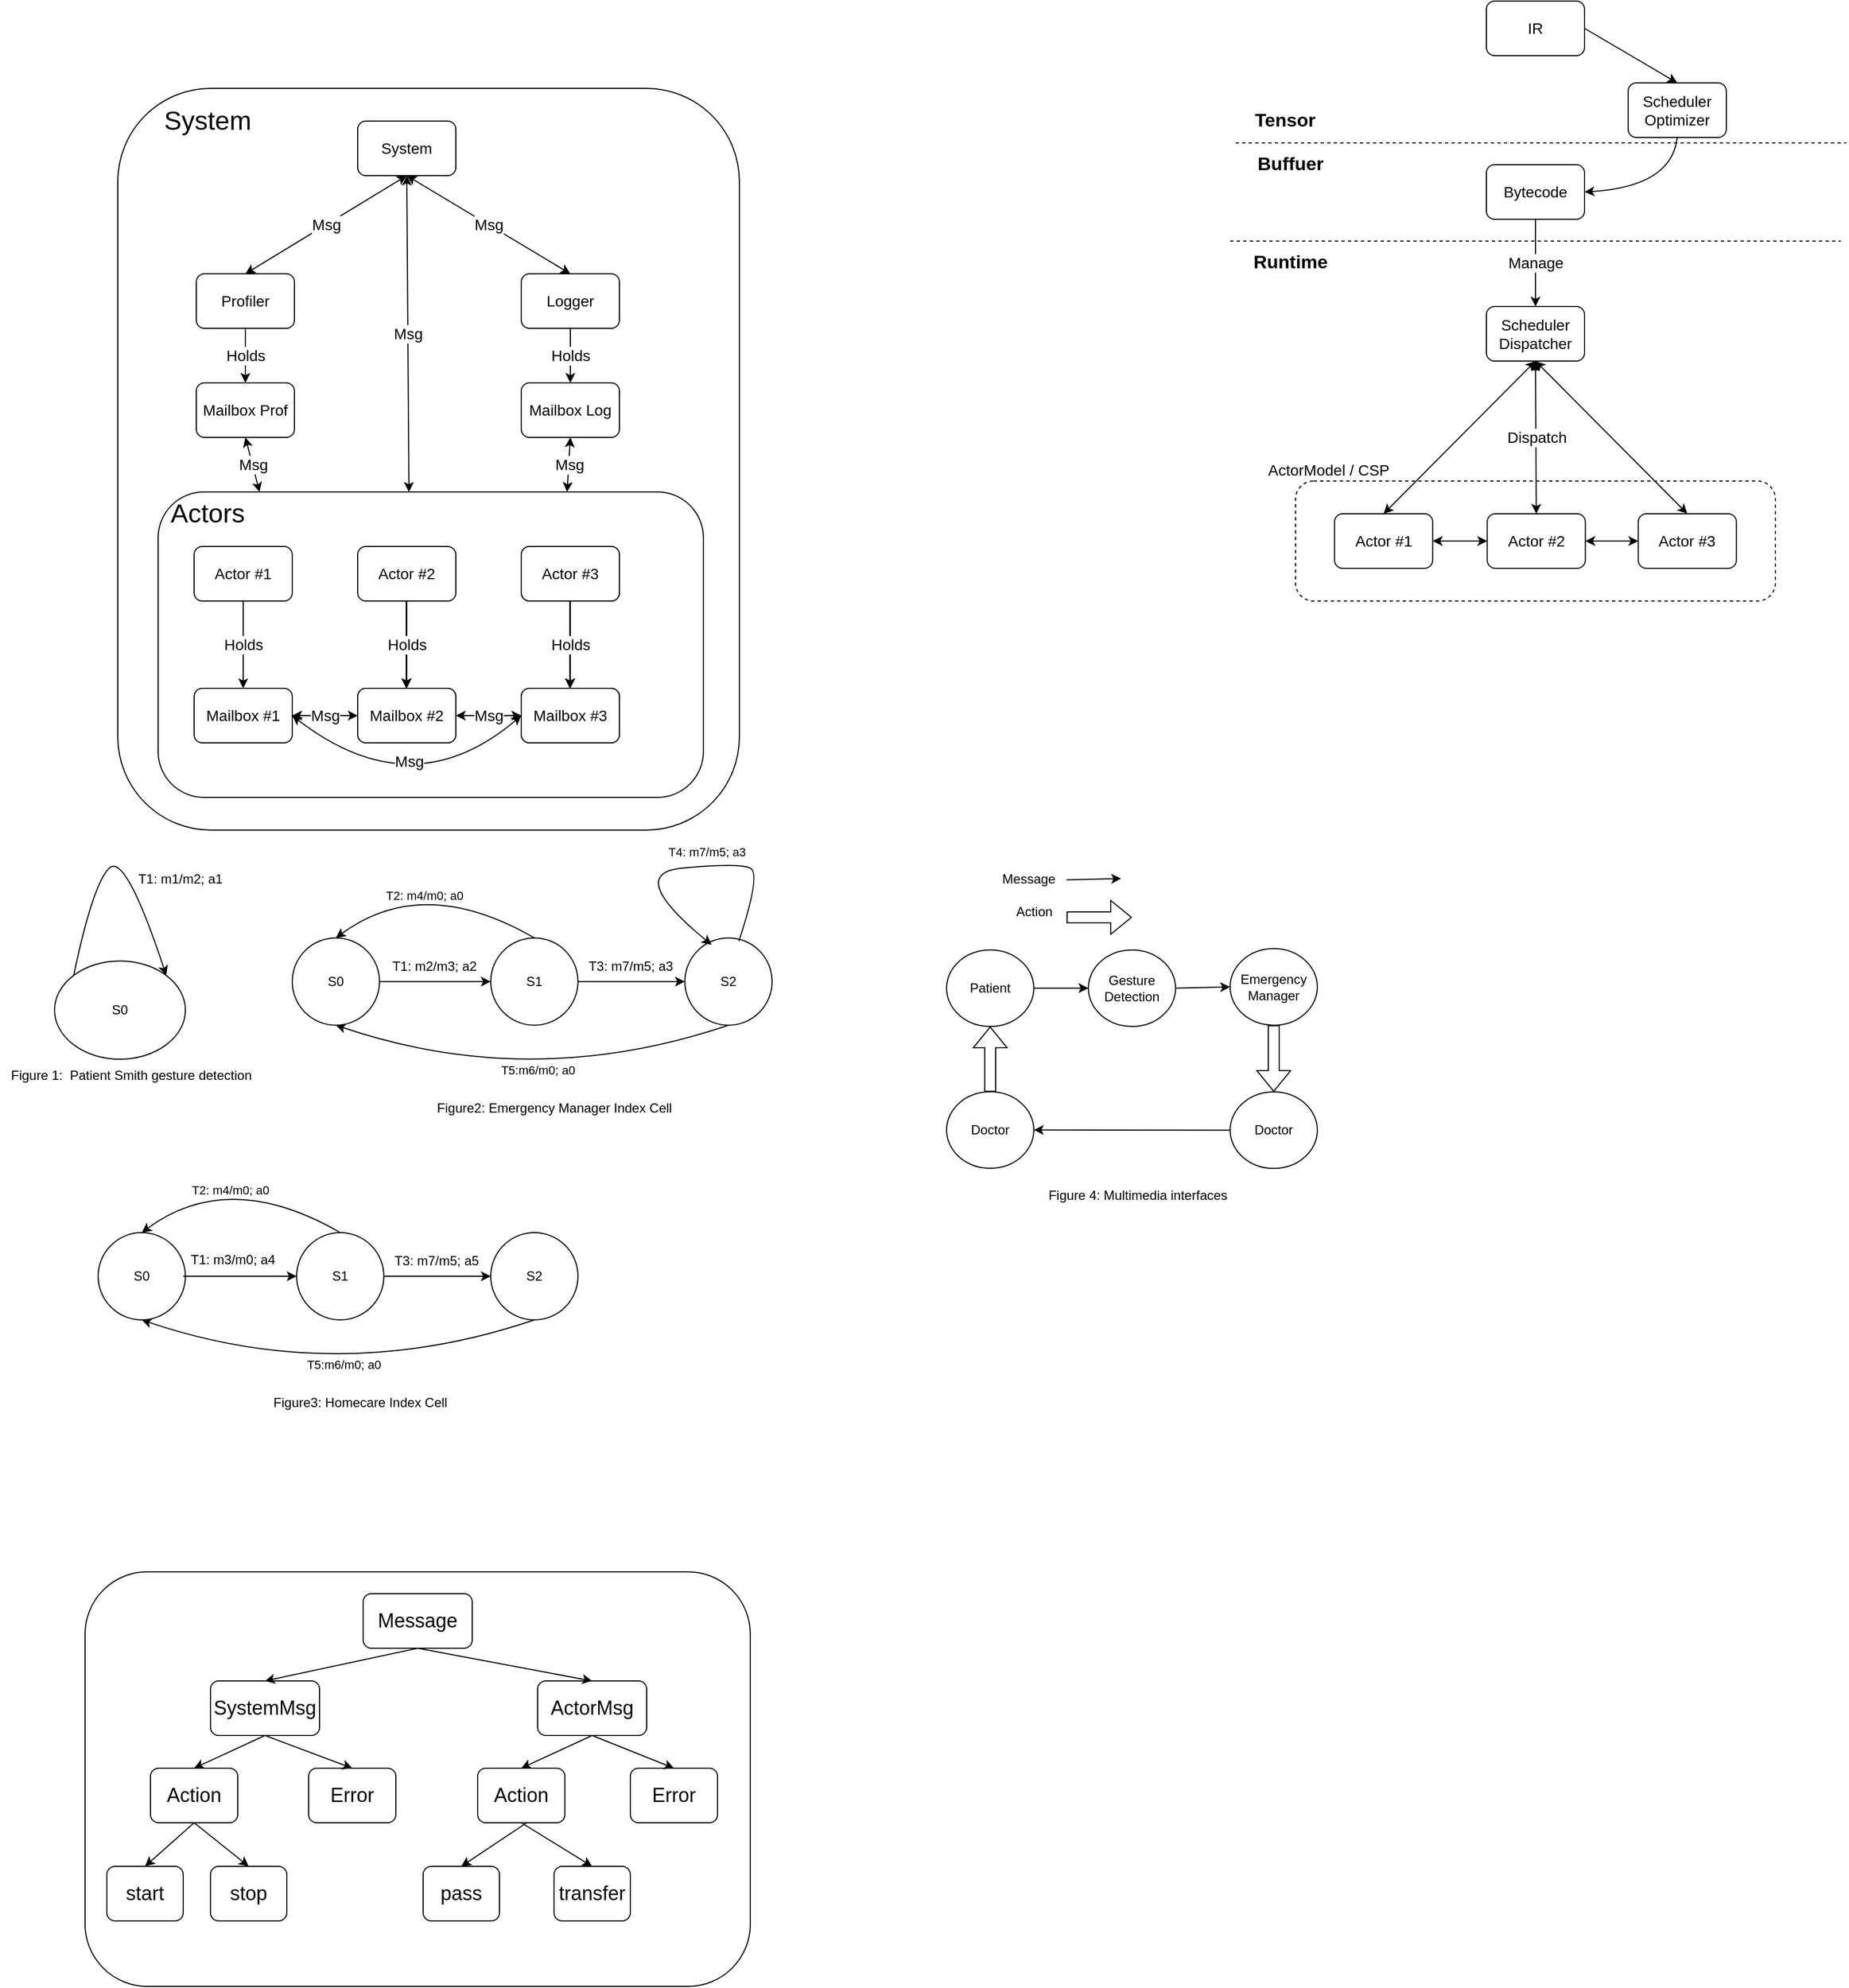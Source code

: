 <mxfile version="20.3.6" type="github" pages="3">
  <diagram id="C5RBs43oDa-KdzZeNtuy" name="flow">
    <mxGraphModel dx="1727" dy="905" grid="1" gridSize="10" guides="1" tooltips="1" connect="1" arrows="1" fold="1" page="1" pageScale="1" pageWidth="827" pageHeight="1169" math="0" shadow="0">
      <root>
        <mxCell id="WIyWlLk6GJQsqaUBKTNV-0" />
        <mxCell id="WIyWlLk6GJQsqaUBKTNV-1" parent="WIyWlLk6GJQsqaUBKTNV-0" />
        <mxCell id="iDr1mqImWVxo8WTMFwHj-2" value="" style="rounded=1;whiteSpace=wrap;html=1;fillColor=#FFFFFF;" parent="WIyWlLk6GJQsqaUBKTNV-1" vertex="1">
          <mxGeometry x="-730" y="1480" width="610" height="380" as="geometry" />
        </mxCell>
        <mxCell id="iDr1mqImWVxo8WTMFwHj-0" value="" style="rounded=1;whiteSpace=wrap;html=1;fillColor=#FFFFFF;" parent="WIyWlLk6GJQsqaUBKTNV-1" vertex="1">
          <mxGeometry x="-700" y="120" width="570" height="680" as="geometry" />
        </mxCell>
        <mxCell id="vKvuOd5WfspxJ3sKfBwi-32" value="" style="rounded=1;whiteSpace=wrap;html=1;fillColor=#FFFFFF;" parent="WIyWlLk6GJQsqaUBKTNV-1" vertex="1">
          <mxGeometry x="-663" y="490" width="500" height="280" as="geometry" />
        </mxCell>
        <mxCell id="GxpNQqLrR4lgnH7dVVDZ-0" value="&lt;font style=&quot;font-size: 14px;&quot;&gt;IR&lt;/font&gt;" style="rounded=1;whiteSpace=wrap;html=1;" parent="WIyWlLk6GJQsqaUBKTNV-1" vertex="1">
          <mxGeometry x="555" y="40" width="90" height="50" as="geometry" />
        </mxCell>
        <mxCell id="GxpNQqLrR4lgnH7dVVDZ-2" value="&lt;font style=&quot;font-size: 14px;&quot;&gt;Bytecode&lt;/font&gt;" style="rounded=1;whiteSpace=wrap;html=1;" parent="WIyWlLk6GJQsqaUBKTNV-1" vertex="1">
          <mxGeometry x="555" y="190" width="90" height="50" as="geometry" />
        </mxCell>
        <mxCell id="GxpNQqLrR4lgnH7dVVDZ-5" value="" style="endArrow=none;dashed=1;html=1;" parent="WIyWlLk6GJQsqaUBKTNV-1" edge="1">
          <mxGeometry width="50" height="50" relative="1" as="geometry">
            <mxPoint x="320" y="260" as="sourcePoint" />
            <mxPoint x="880" y="260" as="targetPoint" />
          </mxGeometry>
        </mxCell>
        <mxCell id="GxpNQqLrR4lgnH7dVVDZ-6" value="&lt;b&gt;&lt;font style=&quot;font-size: 17px;&quot;&gt;Runtime&lt;/font&gt;&lt;/b&gt;" style="text;html=1;align=center;verticalAlign=middle;resizable=0;points=[];autosize=1;strokeColor=none;fillColor=none;" parent="WIyWlLk6GJQsqaUBKTNV-1" vertex="1">
          <mxGeometry x="335" y="270" width="80" height="20" as="geometry" />
        </mxCell>
        <mxCell id="GxpNQqLrR4lgnH7dVVDZ-7" value="&lt;font style=&quot;font-size: 14px;&quot;&gt;Actor #1&lt;/font&gt;" style="rounded=1;whiteSpace=wrap;html=1;" parent="WIyWlLk6GJQsqaUBKTNV-1" vertex="1">
          <mxGeometry x="415.75" y="510" width="90" height="50" as="geometry" />
        </mxCell>
        <mxCell id="GxpNQqLrR4lgnH7dVVDZ-8" value="&lt;font style=&quot;font-size: 14px;&quot;&gt;Scheduler&lt;br&gt;Dispatcher&lt;/font&gt;" style="rounded=1;whiteSpace=wrap;html=1;" parent="WIyWlLk6GJQsqaUBKTNV-1" vertex="1">
          <mxGeometry x="555" y="320" width="90" height="50" as="geometry" />
        </mxCell>
        <mxCell id="GxpNQqLrR4lgnH7dVVDZ-9" value="&lt;font style=&quot;font-size: 14px;&quot;&gt;Actor #2&lt;/font&gt;" style="rounded=1;whiteSpace=wrap;html=1;" parent="WIyWlLk6GJQsqaUBKTNV-1" vertex="1">
          <mxGeometry x="555.75" y="510" width="90" height="50" as="geometry" />
        </mxCell>
        <mxCell id="GxpNQqLrR4lgnH7dVVDZ-10" value="&lt;font style=&quot;font-size: 14px;&quot;&gt;Actor #3&lt;/font&gt;" style="rounded=1;whiteSpace=wrap;html=1;" parent="WIyWlLk6GJQsqaUBKTNV-1" vertex="1">
          <mxGeometry x="694.25" y="510" width="90" height="50" as="geometry" />
        </mxCell>
        <mxCell id="GxpNQqLrR4lgnH7dVVDZ-16" value="" style="endArrow=classic;startArrow=classic;html=1;entryX=0;entryY=0.5;entryDx=0;entryDy=0;exitX=1;exitY=0.5;exitDx=0;exitDy=0;" parent="WIyWlLk6GJQsqaUBKTNV-1" source="GxpNQqLrR4lgnH7dVVDZ-7" target="GxpNQqLrR4lgnH7dVVDZ-9" edge="1">
          <mxGeometry width="50" height="50" relative="1" as="geometry">
            <mxPoint x="435.75" y="720" as="sourcePoint" />
            <mxPoint x="575.75" y="580" as="targetPoint" />
          </mxGeometry>
        </mxCell>
        <mxCell id="GxpNQqLrR4lgnH7dVVDZ-17" value="" style="endArrow=classic;startArrow=classic;html=1;entryX=0;entryY=0.5;entryDx=0;entryDy=0;exitX=1;exitY=0.5;exitDx=0;exitDy=0;" parent="WIyWlLk6GJQsqaUBKTNV-1" source="GxpNQqLrR4lgnH7dVVDZ-9" target="GxpNQqLrR4lgnH7dVVDZ-10" edge="1">
          <mxGeometry width="50" height="50" relative="1" as="geometry">
            <mxPoint x="525.75" y="720" as="sourcePoint" />
            <mxPoint x="665.75" y="580" as="targetPoint" />
          </mxGeometry>
        </mxCell>
        <mxCell id="mCp2D2DZsQye_z4wcUXH-2" value="" style="endArrow=classic;rounded=0;fontSize=16;entryX=0.5;entryY=0;entryDx=0;entryDy=0;exitX=0.5;exitY=1;exitDx=0;exitDy=0;labelBorderColor=none;html=1;verticalAlign=middle;startArrow=block;startFill=1;" parent="WIyWlLk6GJQsqaUBKTNV-1" source="GxpNQqLrR4lgnH7dVVDZ-8" target="GxpNQqLrR4lgnH7dVVDZ-9" edge="1">
          <mxGeometry relative="1" as="geometry">
            <mxPoint x="705" y="350" as="sourcePoint" />
            <mxPoint x="805" y="350" as="targetPoint" />
          </mxGeometry>
        </mxCell>
        <mxCell id="mCp2D2DZsQye_z4wcUXH-3" value="Dispatch" style="edgeLabel;resizable=0;html=1;align=center;verticalAlign=middle;fontSize=14;" parent="mCp2D2DZsQye_z4wcUXH-2" connectable="0" vertex="1">
          <mxGeometry relative="1" as="geometry" />
        </mxCell>
        <mxCell id="mCp2D2DZsQye_z4wcUXH-6" value="" style="endArrow=classic;startArrow=classic;html=1;entryX=0.5;entryY=0;entryDx=0;entryDy=0;exitX=0.5;exitY=1;exitDx=0;exitDy=0;" parent="WIyWlLk6GJQsqaUBKTNV-1" source="GxpNQqLrR4lgnH7dVVDZ-8" target="GxpNQqLrR4lgnH7dVVDZ-7" edge="1">
          <mxGeometry width="50" height="50" relative="1" as="geometry">
            <mxPoint x="690" y="400" as="sourcePoint" />
            <mxPoint x="738.5" y="400" as="targetPoint" />
            <Array as="points" />
          </mxGeometry>
        </mxCell>
        <mxCell id="mCp2D2DZsQye_z4wcUXH-7" value="" style="endArrow=classic;startArrow=classic;html=1;entryX=0.5;entryY=0;entryDx=0;entryDy=0;exitX=0.5;exitY=1;exitDx=0;exitDy=0;" parent="WIyWlLk6GJQsqaUBKTNV-1" source="GxpNQqLrR4lgnH7dVVDZ-8" target="GxpNQqLrR4lgnH7dVVDZ-10" edge="1">
          <mxGeometry width="50" height="50" relative="1" as="geometry">
            <mxPoint x="665" y="600" as="sourcePoint" />
            <mxPoint x="713.5" y="600" as="targetPoint" />
          </mxGeometry>
        </mxCell>
        <mxCell id="JdIXmPIAXFxYYO2-05fA-1" value="&lt;font style=&quot;font-size: 14px;&quot;&gt;Scheduler&lt;br&gt;Optimizer&lt;/font&gt;" style="rounded=1;whiteSpace=wrap;html=1;" parent="WIyWlLk6GJQsqaUBKTNV-1" vertex="1">
          <mxGeometry x="685" y="115" width="90" height="50" as="geometry" />
        </mxCell>
        <mxCell id="JdIXmPIAXFxYYO2-05fA-2" value="" style="curved=1;endArrow=classic;html=1;rounded=0;labelBorderColor=none;fontSize=16;fontColor=#99FFCC;exitX=1;exitY=0.5;exitDx=0;exitDy=0;entryX=0.5;entryY=0;entryDx=0;entryDy=0;" parent="WIyWlLk6GJQsqaUBKTNV-1" source="GxpNQqLrR4lgnH7dVVDZ-0" target="JdIXmPIAXFxYYO2-05fA-1" edge="1">
          <mxGeometry width="50" height="50" relative="1" as="geometry">
            <mxPoint x="725" y="360" as="sourcePoint" />
            <mxPoint x="775" y="310" as="targetPoint" />
          </mxGeometry>
        </mxCell>
        <mxCell id="JdIXmPIAXFxYYO2-05fA-4" value="" style="endArrow=classic;rounded=0;fontSize=16;labelBorderColor=none;html=1;verticalAlign=middle;startArrow=none;startFill=0;exitX=0.5;exitY=1;exitDx=0;exitDy=0;entryX=0.5;entryY=0;entryDx=0;entryDy=0;" parent="WIyWlLk6GJQsqaUBKTNV-1" source="A3YoOnqOYl5nuhbCR5Bo-2" target="A3YoOnqOYl5nuhbCR5Bo-5" edge="1">
          <mxGeometry relative="1" as="geometry">
            <mxPoint x="-150" y="490" as="sourcePoint" />
            <mxPoint x="560" y="630" as="targetPoint" />
            <Array as="points">
              <mxPoint x="-585" y="610" />
            </Array>
          </mxGeometry>
        </mxCell>
        <mxCell id="JdIXmPIAXFxYYO2-05fA-5" value="Holds" style="edgeLabel;resizable=0;html=1;align=center;verticalAlign=middle;fontSize=14;" parent="JdIXmPIAXFxYYO2-05fA-4" connectable="0" vertex="1">
          <mxGeometry relative="1" as="geometry" />
        </mxCell>
        <mxCell id="JdIXmPIAXFxYYO2-05fA-6" value="" style="curved=1;endArrow=classic;html=1;rounded=0;labelBorderColor=none;fontSize=16;fontColor=#99FFCC;exitX=0.5;exitY=1;exitDx=0;exitDy=0;entryX=1;entryY=0.5;entryDx=0;entryDy=0;" parent="WIyWlLk6GJQsqaUBKTNV-1" source="JdIXmPIAXFxYYO2-05fA-1" target="GxpNQqLrR4lgnH7dVVDZ-2" edge="1">
          <mxGeometry width="50" height="50" relative="1" as="geometry">
            <mxPoint x="845" y="165" as="sourcePoint" />
            <mxPoint x="930" y="215" as="targetPoint" />
            <Array as="points">
              <mxPoint x="725" y="210" />
            </Array>
          </mxGeometry>
        </mxCell>
        <mxCell id="JdIXmPIAXFxYYO2-05fA-7" value="" style="endArrow=classic;rounded=0;fontSize=16;exitX=0.5;exitY=1;exitDx=0;exitDy=0;labelBorderColor=none;html=1;verticalAlign=middle;startArrow=none;startFill=0;entryX=0.5;entryY=0;entryDx=0;entryDy=0;" parent="WIyWlLk6GJQsqaUBKTNV-1" source="GxpNQqLrR4lgnH7dVVDZ-2" target="GxpNQqLrR4lgnH7dVVDZ-8" edge="1">
          <mxGeometry relative="1" as="geometry">
            <mxPoint x="599.5" y="250" as="sourcePoint" />
            <mxPoint x="600" y="350" as="targetPoint" />
          </mxGeometry>
        </mxCell>
        <mxCell id="JdIXmPIAXFxYYO2-05fA-8" value="Manage" style="edgeLabel;resizable=0;html=1;align=center;verticalAlign=middle;fontSize=14;" parent="JdIXmPIAXFxYYO2-05fA-7" connectable="0" vertex="1">
          <mxGeometry relative="1" as="geometry" />
        </mxCell>
        <mxCell id="JdIXmPIAXFxYYO2-05fA-11" value="" style="rounded=1;whiteSpace=wrap;html=1;fontSize=14;fontColor=#99FFCC;fillColor=none;dashed=1;shadow=0;sketch=0;glass=0;" parent="WIyWlLk6GJQsqaUBKTNV-1" vertex="1">
          <mxGeometry x="380" y="480" width="440" height="110" as="geometry" />
        </mxCell>
        <mxCell id="JdIXmPIAXFxYYO2-05fA-12" value="ActorModel / CSP" style="text;html=1;align=center;verticalAlign=middle;resizable=0;points=[];autosize=1;strokeColor=none;fillColor=none;fontSize=14;fontColor=#000000;" parent="WIyWlLk6GJQsqaUBKTNV-1" vertex="1">
          <mxGeometry x="345" y="460" width="130" height="20" as="geometry" />
        </mxCell>
        <mxCell id="JdIXmPIAXFxYYO2-05fA-13" value="" style="endArrow=none;dashed=1;html=1;" parent="WIyWlLk6GJQsqaUBKTNV-1" edge="1">
          <mxGeometry width="50" height="50" relative="1" as="geometry">
            <mxPoint x="325" y="170" as="sourcePoint" />
            <mxPoint x="885" y="170" as="targetPoint" />
          </mxGeometry>
        </mxCell>
        <mxCell id="JdIXmPIAXFxYYO2-05fA-14" value="&lt;b&gt;&lt;font style=&quot;font-size: 17px;&quot;&gt;Buffuer&lt;/font&gt;&lt;/b&gt;" style="text;html=1;align=center;verticalAlign=middle;resizable=0;points=[];autosize=1;strokeColor=none;fillColor=none;" parent="WIyWlLk6GJQsqaUBKTNV-1" vertex="1">
          <mxGeometry x="335" y="180" width="80" height="20" as="geometry" />
        </mxCell>
        <mxCell id="JdIXmPIAXFxYYO2-05fA-15" value="&lt;b&gt;&lt;font style=&quot;font-size: 17px;&quot;&gt;Tensor&lt;br&gt;&lt;/font&gt;&lt;/b&gt;" style="text;html=1;align=center;verticalAlign=middle;resizable=0;points=[];autosize=1;strokeColor=none;fillColor=none;" parent="WIyWlLk6GJQsqaUBKTNV-1" vertex="1">
          <mxGeometry x="335" y="140" width="70" height="20" as="geometry" />
        </mxCell>
        <mxCell id="A3YoOnqOYl5nuhbCR5Bo-2" value="&lt;font style=&quot;font-size: 14px;&quot;&gt;Actor #1&lt;/font&gt;" style="rounded=1;whiteSpace=wrap;html=1;" parent="WIyWlLk6GJQsqaUBKTNV-1" vertex="1">
          <mxGeometry x="-630" y="540" width="90" height="50" as="geometry" />
        </mxCell>
        <mxCell id="2EiarvyYfo41P1rPObto-3" value="" style="edgeStyle=orthogonalEdgeStyle;rounded=0;orthogonalLoop=1;jettySize=auto;html=1;" parent="WIyWlLk6GJQsqaUBKTNV-1" source="A3YoOnqOYl5nuhbCR5Bo-3" target="2EiarvyYfo41P1rPObto-2" edge="1">
          <mxGeometry relative="1" as="geometry" />
        </mxCell>
        <mxCell id="A3YoOnqOYl5nuhbCR5Bo-3" value="&lt;font style=&quot;font-size: 14px;&quot;&gt;Actor #2&lt;/font&gt;" style="rounded=1;whiteSpace=wrap;html=1;" parent="WIyWlLk6GJQsqaUBKTNV-1" vertex="1">
          <mxGeometry x="-480" y="540" width="90" height="50" as="geometry" />
        </mxCell>
        <mxCell id="2EiarvyYfo41P1rPObto-1" value="" style="edgeStyle=orthogonalEdgeStyle;rounded=0;orthogonalLoop=1;jettySize=auto;html=1;" parent="WIyWlLk6GJQsqaUBKTNV-1" source="A3YoOnqOYl5nuhbCR5Bo-4" target="2EiarvyYfo41P1rPObto-0" edge="1">
          <mxGeometry relative="1" as="geometry" />
        </mxCell>
        <mxCell id="A3YoOnqOYl5nuhbCR5Bo-4" value="&lt;font style=&quot;font-size: 14px;&quot;&gt;Actor #3&lt;/font&gt;" style="rounded=1;whiteSpace=wrap;html=1;" parent="WIyWlLk6GJQsqaUBKTNV-1" vertex="1">
          <mxGeometry x="-330" y="540" width="90" height="50" as="geometry" />
        </mxCell>
        <mxCell id="A3YoOnqOYl5nuhbCR5Bo-5" value="&lt;font style=&quot;font-size: 14px;&quot;&gt;Mailbox #1&lt;/font&gt;" style="rounded=1;whiteSpace=wrap;html=1;" parent="WIyWlLk6GJQsqaUBKTNV-1" vertex="1">
          <mxGeometry x="-630" y="670" width="90" height="50" as="geometry" />
        </mxCell>
        <mxCell id="A3YoOnqOYl5nuhbCR5Bo-6" value="&lt;font style=&quot;font-size: 14px;&quot;&gt;Mailbox #2&lt;/font&gt;" style="rounded=1;whiteSpace=wrap;html=1;" parent="WIyWlLk6GJQsqaUBKTNV-1" vertex="1">
          <mxGeometry x="-480" y="670" width="90" height="50" as="geometry" />
        </mxCell>
        <mxCell id="A3YoOnqOYl5nuhbCR5Bo-7" value="&lt;font style=&quot;font-size: 14px;&quot;&gt;Mailbox #3&lt;/font&gt;" style="rounded=1;whiteSpace=wrap;html=1;" parent="WIyWlLk6GJQsqaUBKTNV-1" vertex="1">
          <mxGeometry x="-330" y="670" width="90" height="50" as="geometry" />
        </mxCell>
        <mxCell id="A3YoOnqOYl5nuhbCR5Bo-15" value="" style="endArrow=classic;rounded=0;fontSize=16;labelBorderColor=none;html=1;verticalAlign=middle;startArrow=none;startFill=0;exitX=0.5;exitY=1;exitDx=0;exitDy=0;entryX=0.5;entryY=0;entryDx=0;entryDy=0;" parent="WIyWlLk6GJQsqaUBKTNV-1" edge="1">
          <mxGeometry relative="1" as="geometry">
            <mxPoint x="-435.5" y="590" as="sourcePoint" />
            <mxPoint x="-435.5" y="670" as="targetPoint" />
            <Array as="points">
              <mxPoint x="-435.5" y="610" />
            </Array>
          </mxGeometry>
        </mxCell>
        <mxCell id="A3YoOnqOYl5nuhbCR5Bo-16" value="Holds" style="edgeLabel;resizable=0;html=1;align=center;verticalAlign=middle;fontSize=14;" parent="A3YoOnqOYl5nuhbCR5Bo-15" connectable="0" vertex="1">
          <mxGeometry relative="1" as="geometry" />
        </mxCell>
        <mxCell id="A3YoOnqOYl5nuhbCR5Bo-17" value="" style="endArrow=classic;rounded=0;fontSize=16;labelBorderColor=none;html=1;verticalAlign=middle;startArrow=none;startFill=0;exitX=0.5;exitY=1;exitDx=0;exitDy=0;entryX=0.5;entryY=0;entryDx=0;entryDy=0;" parent="WIyWlLk6GJQsqaUBKTNV-1" edge="1">
          <mxGeometry relative="1" as="geometry">
            <mxPoint x="-285.5" y="590" as="sourcePoint" />
            <mxPoint x="-285.5" y="670" as="targetPoint" />
            <Array as="points">
              <mxPoint x="-285.5" y="610" />
            </Array>
          </mxGeometry>
        </mxCell>
        <mxCell id="A3YoOnqOYl5nuhbCR5Bo-18" value="Holds" style="edgeLabel;resizable=0;html=1;align=center;verticalAlign=middle;fontSize=14;" parent="A3YoOnqOYl5nuhbCR5Bo-17" connectable="0" vertex="1">
          <mxGeometry relative="1" as="geometry" />
        </mxCell>
        <mxCell id="vKvuOd5WfspxJ3sKfBwi-0" value="" style="endArrow=classic;rounded=0;fontSize=16;labelBorderColor=none;html=1;verticalAlign=middle;startArrow=classic;startFill=1;exitX=0;exitY=0.5;exitDx=0;exitDy=0;entryX=1;entryY=0.5;entryDx=0;entryDy=0;" parent="WIyWlLk6GJQsqaUBKTNV-1" source="A3YoOnqOYl5nuhbCR5Bo-6" target="A3YoOnqOYl5nuhbCR5Bo-5" edge="1">
          <mxGeometry relative="1" as="geometry">
            <mxPoint x="-500" y="750" as="sourcePoint" />
            <mxPoint x="-500" y="830" as="targetPoint" />
            <Array as="points" />
          </mxGeometry>
        </mxCell>
        <mxCell id="vKvuOd5WfspxJ3sKfBwi-1" value="Msg" style="edgeLabel;resizable=0;html=1;align=center;verticalAlign=middle;fontSize=14;" parent="vKvuOd5WfspxJ3sKfBwi-0" connectable="0" vertex="1">
          <mxGeometry relative="1" as="geometry" />
        </mxCell>
        <mxCell id="vKvuOd5WfspxJ3sKfBwi-3" value="" style="endArrow=classic;rounded=0;fontSize=16;labelBorderColor=none;html=1;verticalAlign=middle;startArrow=classic;startFill=1;exitX=0;exitY=0.5;exitDx=0;exitDy=0;entryX=1;entryY=0.5;entryDx=0;entryDy=0;" parent="WIyWlLk6GJQsqaUBKTNV-1" source="A3YoOnqOYl5nuhbCR5Bo-7" target="A3YoOnqOYl5nuhbCR5Bo-6" edge="1">
          <mxGeometry relative="1" as="geometry">
            <mxPoint x="-470" y="705" as="sourcePoint" />
            <mxPoint x="-530" y="705" as="targetPoint" />
            <Array as="points" />
          </mxGeometry>
        </mxCell>
        <mxCell id="vKvuOd5WfspxJ3sKfBwi-4" value="Msg" style="edgeLabel;resizable=0;html=1;align=center;verticalAlign=middle;fontSize=14;" parent="vKvuOd5WfspxJ3sKfBwi-3" connectable="0" vertex="1">
          <mxGeometry relative="1" as="geometry" />
        </mxCell>
        <mxCell id="vKvuOd5WfspxJ3sKfBwi-6" value="" style="endArrow=classic;fontSize=16;labelBorderColor=none;html=1;verticalAlign=middle;startArrow=classic;startFill=1;entryX=1;entryY=0.5;entryDx=0;entryDy=0;curved=1;exitX=0;exitY=0.5;exitDx=0;exitDy=0;" parent="WIyWlLk6GJQsqaUBKTNV-1" source="A3YoOnqOYl5nuhbCR5Bo-7" target="A3YoOnqOYl5nuhbCR5Bo-5" edge="1">
          <mxGeometry relative="1" as="geometry">
            <mxPoint x="-350" y="770" as="sourcePoint" />
            <mxPoint x="-520" y="715" as="targetPoint" />
            <Array as="points">
              <mxPoint x="-430" y="780" />
            </Array>
          </mxGeometry>
        </mxCell>
        <mxCell id="vKvuOd5WfspxJ3sKfBwi-33" value="Msg" style="edgeLabel;resizable=0;html=1;align=center;verticalAlign=middle;fontSize=14;" parent="WIyWlLk6GJQsqaUBKTNV-1" connectable="0" vertex="1">
          <mxGeometry x="-340" y="710" as="geometry">
            <mxPoint x="-93" y="27" as="offset" />
          </mxGeometry>
        </mxCell>
        <mxCell id="vKvuOd5WfspxJ3sKfBwi-34" value="&lt;font style=&quot;font-size: 24px;&quot;&gt;Actors&lt;/font&gt;" style="text;html=1;align=center;verticalAlign=middle;resizable=0;points=[];autosize=1;strokeColor=none;fillColor=none;" parent="WIyWlLk6GJQsqaUBKTNV-1" vertex="1">
          <mxGeometry x="-658" y="500" width="80" height="20" as="geometry" />
        </mxCell>
        <mxCell id="iDr1mqImWVxo8WTMFwHj-1" value="&lt;font style=&quot;font-size: 24px;&quot;&gt;System&lt;/font&gt;" style="text;html=1;align=center;verticalAlign=middle;resizable=0;points=[];autosize=1;strokeColor=none;fillColor=none;" parent="WIyWlLk6GJQsqaUBKTNV-1" vertex="1">
          <mxGeometry x="-668" y="140" width="100" height="20" as="geometry" />
        </mxCell>
        <mxCell id="iDr1mqImWVxo8WTMFwHj-5" value="&lt;font style=&quot;font-size: 18px;&quot;&gt;Message&lt;/font&gt;" style="rounded=1;whiteSpace=wrap;html=1;" parent="WIyWlLk6GJQsqaUBKTNV-1" vertex="1">
          <mxGeometry x="-475" y="1500" width="100" height="50" as="geometry" />
        </mxCell>
        <mxCell id="iDr1mqImWVxo8WTMFwHj-6" value="&lt;font style=&quot;font-size: 18px;&quot;&gt;SystemMsg&lt;/font&gt;" style="rounded=1;whiteSpace=wrap;html=1;" parent="WIyWlLk6GJQsqaUBKTNV-1" vertex="1">
          <mxGeometry x="-615" y="1580" width="100" height="50" as="geometry" />
        </mxCell>
        <mxCell id="iDr1mqImWVxo8WTMFwHj-7" value="&lt;font style=&quot;font-size: 18px;&quot;&gt;ActorMsg&lt;/font&gt;" style="rounded=1;whiteSpace=wrap;html=1;" parent="WIyWlLk6GJQsqaUBKTNV-1" vertex="1">
          <mxGeometry x="-315" y="1580" width="100" height="50" as="geometry" />
        </mxCell>
        <mxCell id="iDr1mqImWVxo8WTMFwHj-8" value="&lt;font style=&quot;font-size: 18px;&quot;&gt;Action&lt;/font&gt;" style="rounded=1;whiteSpace=wrap;html=1;" parent="WIyWlLk6GJQsqaUBKTNV-1" vertex="1">
          <mxGeometry x="-670" y="1660" width="80" height="50" as="geometry" />
        </mxCell>
        <mxCell id="iDr1mqImWVxo8WTMFwHj-9" value="&lt;font style=&quot;font-size: 18px;&quot;&gt;Error&lt;/font&gt;" style="rounded=1;whiteSpace=wrap;html=1;" parent="WIyWlLk6GJQsqaUBKTNV-1" vertex="1">
          <mxGeometry x="-525" y="1660" width="80" height="50" as="geometry" />
        </mxCell>
        <mxCell id="iDr1mqImWVxo8WTMFwHj-11" value="&lt;span style=&quot;font-size: 18px;&quot;&gt;start&lt;/span&gt;" style="rounded=1;whiteSpace=wrap;html=1;" parent="WIyWlLk6GJQsqaUBKTNV-1" vertex="1">
          <mxGeometry x="-710" y="1750" width="70" height="50" as="geometry" />
        </mxCell>
        <mxCell id="iDr1mqImWVxo8WTMFwHj-12" value="&lt;span style=&quot;font-size: 18px;&quot;&gt;stop&lt;/span&gt;" style="rounded=1;whiteSpace=wrap;html=1;" parent="WIyWlLk6GJQsqaUBKTNV-1" vertex="1">
          <mxGeometry x="-615" y="1750" width="70" height="50" as="geometry" />
        </mxCell>
        <mxCell id="iDr1mqImWVxo8WTMFwHj-15" value="" style="endArrow=classic;html=1;rounded=0;fontSize=18;exitX=0.5;exitY=1;exitDx=0;exitDy=0;entryX=0.5;entryY=0;entryDx=0;entryDy=0;" parent="WIyWlLk6GJQsqaUBKTNV-1" source="iDr1mqImWVxo8WTMFwHj-5" target="iDr1mqImWVxo8WTMFwHj-6" edge="1">
          <mxGeometry width="50" height="50" relative="1" as="geometry">
            <mxPoint x="-340" y="1580" as="sourcePoint" />
            <mxPoint x="-290" y="1530" as="targetPoint" />
          </mxGeometry>
        </mxCell>
        <mxCell id="iDr1mqImWVxo8WTMFwHj-16" value="" style="endArrow=classic;html=1;rounded=0;fontSize=18;exitX=0.5;exitY=1;exitDx=0;exitDy=0;entryX=0.5;entryY=0;entryDx=0;entryDy=0;" parent="WIyWlLk6GJQsqaUBKTNV-1" source="iDr1mqImWVxo8WTMFwHj-5" target="iDr1mqImWVxo8WTMFwHj-7" edge="1">
          <mxGeometry width="50" height="50" relative="1" as="geometry">
            <mxPoint x="-405" y="1560.0" as="sourcePoint" />
            <mxPoint x="-555" y="1590.0" as="targetPoint" />
          </mxGeometry>
        </mxCell>
        <mxCell id="iDr1mqImWVxo8WTMFwHj-17" value="" style="endArrow=classic;html=1;rounded=0;fontSize=18;exitX=0.5;exitY=1;exitDx=0;exitDy=0;entryX=0.5;entryY=0;entryDx=0;entryDy=0;" parent="WIyWlLk6GJQsqaUBKTNV-1" source="iDr1mqImWVxo8WTMFwHj-6" target="iDr1mqImWVxo8WTMFwHj-8" edge="1">
          <mxGeometry width="50" height="50" relative="1" as="geometry">
            <mxPoint x="-395" y="1570.0" as="sourcePoint" />
            <mxPoint x="-545" y="1600.0" as="targetPoint" />
          </mxGeometry>
        </mxCell>
        <mxCell id="iDr1mqImWVxo8WTMFwHj-18" value="" style="endArrow=classic;html=1;rounded=0;fontSize=18;exitX=0.5;exitY=1;exitDx=0;exitDy=0;entryX=0.5;entryY=0;entryDx=0;entryDy=0;" parent="WIyWlLk6GJQsqaUBKTNV-1" source="iDr1mqImWVxo8WTMFwHj-8" target="iDr1mqImWVxo8WTMFwHj-11" edge="1">
          <mxGeometry width="50" height="50" relative="1" as="geometry">
            <mxPoint x="-385" y="1580.0" as="sourcePoint" />
            <mxPoint x="-535" y="1610.0" as="targetPoint" />
          </mxGeometry>
        </mxCell>
        <mxCell id="iDr1mqImWVxo8WTMFwHj-19" value="" style="endArrow=classic;html=1;rounded=0;fontSize=18;entryX=0.5;entryY=0;entryDx=0;entryDy=0;exitX=0.5;exitY=1;exitDx=0;exitDy=0;" parent="WIyWlLk6GJQsqaUBKTNV-1" source="iDr1mqImWVxo8WTMFwHj-6" target="iDr1mqImWVxo8WTMFwHj-9" edge="1">
          <mxGeometry width="50" height="50" relative="1" as="geometry">
            <mxPoint x="-375" y="1590.0" as="sourcePoint" />
            <mxPoint x="-525" y="1620.0" as="targetPoint" />
          </mxGeometry>
        </mxCell>
        <mxCell id="iDr1mqImWVxo8WTMFwHj-20" value="" style="endArrow=classic;html=1;rounded=0;fontSize=18;entryX=0.5;entryY=0;entryDx=0;entryDy=0;exitX=0.5;exitY=1;exitDx=0;exitDy=0;" parent="WIyWlLk6GJQsqaUBKTNV-1" source="iDr1mqImWVxo8WTMFwHj-8" target="iDr1mqImWVxo8WTMFwHj-12" edge="1">
          <mxGeometry width="50" height="50" relative="1" as="geometry">
            <mxPoint x="-555" y="1640.0" as="sourcePoint" />
            <mxPoint x="-475" y="1670.0" as="targetPoint" />
          </mxGeometry>
        </mxCell>
        <mxCell id="iDr1mqImWVxo8WTMFwHj-21" value="&lt;font style=&quot;font-size: 18px;&quot;&gt;Action&lt;/font&gt;" style="rounded=1;whiteSpace=wrap;html=1;" parent="WIyWlLk6GJQsqaUBKTNV-1" vertex="1">
          <mxGeometry x="-370" y="1660" width="80" height="50" as="geometry" />
        </mxCell>
        <mxCell id="iDr1mqImWVxo8WTMFwHj-22" value="&lt;font style=&quot;font-size: 18px;&quot;&gt;Error&lt;/font&gt;" style="rounded=1;whiteSpace=wrap;html=1;" parent="WIyWlLk6GJQsqaUBKTNV-1" vertex="1">
          <mxGeometry x="-230" y="1660" width="80" height="50" as="geometry" />
        </mxCell>
        <mxCell id="iDr1mqImWVxo8WTMFwHj-23" value="" style="endArrow=classic;html=1;rounded=0;fontSize=18;entryX=0.5;entryY=0;entryDx=0;entryDy=0;exitX=0.5;exitY=1;exitDx=0;exitDy=0;" parent="WIyWlLk6GJQsqaUBKTNV-1" source="iDr1mqImWVxo8WTMFwHj-7" target="iDr1mqImWVxo8WTMFwHj-21" edge="1">
          <mxGeometry width="50" height="50" relative="1" as="geometry">
            <mxPoint x="-275" y="1760" as="sourcePoint" />
            <mxPoint x="-340" y="1790.0" as="targetPoint" />
          </mxGeometry>
        </mxCell>
        <mxCell id="iDr1mqImWVxo8WTMFwHj-24" value="" style="endArrow=classic;html=1;rounded=0;fontSize=18;entryX=0.5;entryY=0;entryDx=0;entryDy=0;exitX=0.5;exitY=1;exitDx=0;exitDy=0;" parent="WIyWlLk6GJQsqaUBKTNV-1" source="iDr1mqImWVxo8WTMFwHj-7" target="iDr1mqImWVxo8WTMFwHj-22" edge="1">
          <mxGeometry width="50" height="50" relative="1" as="geometry">
            <mxPoint x="-255" y="1640.0" as="sourcePoint" />
            <mxPoint x="-320" y="1670.0" as="targetPoint" />
          </mxGeometry>
        </mxCell>
        <mxCell id="iDr1mqImWVxo8WTMFwHj-32" value="&lt;span style=&quot;font-size: 18px;&quot;&gt;pass&lt;/span&gt;" style="rounded=1;whiteSpace=wrap;html=1;" parent="WIyWlLk6GJQsqaUBKTNV-1" vertex="1">
          <mxGeometry x="-420" y="1750" width="70" height="50" as="geometry" />
        </mxCell>
        <mxCell id="iDr1mqImWVxo8WTMFwHj-33" value="&lt;span style=&quot;font-size: 18px;&quot;&gt;transfer&lt;/span&gt;" style="rounded=1;whiteSpace=wrap;html=1;" parent="WIyWlLk6GJQsqaUBKTNV-1" vertex="1">
          <mxGeometry x="-300" y="1750" width="70" height="50" as="geometry" />
        </mxCell>
        <mxCell id="iDr1mqImWVxo8WTMFwHj-34" value="" style="endArrow=classic;html=1;rounded=0;fontSize=18;entryX=0.5;entryY=0;entryDx=0;entryDy=0;exitX=0.5;exitY=1;exitDx=0;exitDy=0;" parent="WIyWlLk6GJQsqaUBKTNV-1" source="iDr1mqImWVxo8WTMFwHj-21" target="iDr1mqImWVxo8WTMFwHj-33" edge="1">
          <mxGeometry width="50" height="50" relative="1" as="geometry">
            <mxPoint x="-330" y="1710.0" as="sourcePoint" />
            <mxPoint x="-280" y="1750" as="targetPoint" />
          </mxGeometry>
        </mxCell>
        <mxCell id="iDr1mqImWVxo8WTMFwHj-35" value="" style="endArrow=classic;html=1;rounded=0;fontSize=18;entryX=0.5;entryY=0;entryDx=0;entryDy=0;" parent="WIyWlLk6GJQsqaUBKTNV-1" target="iDr1mqImWVxo8WTMFwHj-32" edge="1">
          <mxGeometry width="50" height="50" relative="1" as="geometry">
            <mxPoint x="-325" y="1710" as="sourcePoint" />
            <mxPoint x="-370" y="1750" as="targetPoint" />
          </mxGeometry>
        </mxCell>
        <mxCell id="iDr1mqImWVxo8WTMFwHj-38" value="&lt;font style=&quot;font-size: 14px;&quot;&gt;Profiler&lt;/font&gt;" style="rounded=1;whiteSpace=wrap;html=1;" parent="WIyWlLk6GJQsqaUBKTNV-1" vertex="1">
          <mxGeometry x="-628" y="290" width="90" height="50" as="geometry" />
        </mxCell>
        <mxCell id="iDr1mqImWVxo8WTMFwHj-40" value="&lt;font style=&quot;font-size: 14px;&quot;&gt;Logger&lt;/font&gt;" style="rounded=1;whiteSpace=wrap;html=1;" parent="WIyWlLk6GJQsqaUBKTNV-1" vertex="1">
          <mxGeometry x="-330" y="290" width="90" height="50" as="geometry" />
        </mxCell>
        <mxCell id="iDr1mqImWVxo8WTMFwHj-41" value="" style="endArrow=classic;rounded=0;fontSize=16;labelBorderColor=none;html=1;verticalAlign=middle;startArrow=none;startFill=0;exitX=0.5;exitY=1;exitDx=0;exitDy=0;entryX=0.5;entryY=0;entryDx=0;entryDy=0;" parent="WIyWlLk6GJQsqaUBKTNV-1" source="iDr1mqImWVxo8WTMFwHj-38" target="iDr1mqImWVxo8WTMFwHj-46" edge="1">
          <mxGeometry relative="1" as="geometry">
            <mxPoint x="-450" y="410.0" as="sourcePoint" />
            <mxPoint x="-583" y="390" as="targetPoint" />
            <Array as="points" />
          </mxGeometry>
        </mxCell>
        <mxCell id="iDr1mqImWVxo8WTMFwHj-42" value="Holds" style="edgeLabel;resizable=0;html=1;align=center;verticalAlign=middle;fontSize=14;" parent="iDr1mqImWVxo8WTMFwHj-41" connectable="0" vertex="1">
          <mxGeometry relative="1" as="geometry" />
        </mxCell>
        <mxCell id="iDr1mqImWVxo8WTMFwHj-43" value="" style="endArrow=classic;rounded=0;fontSize=16;labelBorderColor=none;html=1;verticalAlign=middle;startArrow=none;startFill=0;exitX=0.5;exitY=1;exitDx=0;exitDy=0;entryX=0.5;entryY=0;entryDx=0;entryDy=0;" parent="WIyWlLk6GJQsqaUBKTNV-1" source="iDr1mqImWVxo8WTMFwHj-40" target="iDr1mqImWVxo8WTMFwHj-47" edge="1">
          <mxGeometry relative="1" as="geometry">
            <mxPoint x="-285.59" y="340" as="sourcePoint" />
            <mxPoint x="-286" y="380" as="targetPoint" />
            <Array as="points" />
          </mxGeometry>
        </mxCell>
        <mxCell id="iDr1mqImWVxo8WTMFwHj-44" value="Holds" style="edgeLabel;resizable=0;html=1;align=center;verticalAlign=middle;fontSize=14;" parent="iDr1mqImWVxo8WTMFwHj-43" connectable="0" vertex="1">
          <mxGeometry relative="1" as="geometry" />
        </mxCell>
        <mxCell id="iDr1mqImWVxo8WTMFwHj-46" value="&lt;font style=&quot;font-size: 14px;&quot;&gt;Mailbox Prof&lt;/font&gt;" style="rounded=1;whiteSpace=wrap;html=1;" parent="WIyWlLk6GJQsqaUBKTNV-1" vertex="1">
          <mxGeometry x="-628" y="390" width="90" height="50" as="geometry" />
        </mxCell>
        <mxCell id="iDr1mqImWVxo8WTMFwHj-47" value="&lt;font style=&quot;font-size: 14px;&quot;&gt;Mailbox Log&lt;/font&gt;" style="rounded=1;whiteSpace=wrap;html=1;" parent="WIyWlLk6GJQsqaUBKTNV-1" vertex="1">
          <mxGeometry x="-330" y="390" width="90" height="50" as="geometry" />
        </mxCell>
        <mxCell id="iDr1mqImWVxo8WTMFwHj-50" value="" style="endArrow=classic;rounded=0;fontSize=16;labelBorderColor=none;html=1;verticalAlign=middle;startArrow=classic;startFill=1;exitX=0.5;exitY=1;exitDx=0;exitDy=0;" parent="WIyWlLk6GJQsqaUBKTNV-1" source="iDr1mqImWVxo8WTMFwHj-46" edge="1">
          <mxGeometry relative="1" as="geometry">
            <mxPoint x="-309" y="250.0" as="sourcePoint" />
            <mxPoint x="-570" y="490" as="targetPoint" />
            <Array as="points" />
          </mxGeometry>
        </mxCell>
        <mxCell id="iDr1mqImWVxo8WTMFwHj-51" value="Msg" style="edgeLabel;resizable=0;html=1;align=center;verticalAlign=middle;fontSize=14;" parent="iDr1mqImWVxo8WTMFwHj-50" connectable="0" vertex="1">
          <mxGeometry relative="1" as="geometry" />
        </mxCell>
        <mxCell id="iDr1mqImWVxo8WTMFwHj-52" value="" style="endArrow=classic;rounded=0;fontSize=16;labelBorderColor=none;html=1;verticalAlign=middle;startArrow=classic;startFill=1;entryX=0.5;entryY=1;entryDx=0;entryDy=0;exitX=0.75;exitY=0;exitDx=0;exitDy=0;" parent="WIyWlLk6GJQsqaUBKTNV-1" source="vKvuOd5WfspxJ3sKfBwi-32" target="iDr1mqImWVxo8WTMFwHj-47" edge="1">
          <mxGeometry relative="1" as="geometry">
            <mxPoint x="-280" y="490" as="sourcePoint" />
            <mxPoint x="40" y="595.0" as="targetPoint" />
            <Array as="points" />
          </mxGeometry>
        </mxCell>
        <mxCell id="iDr1mqImWVxo8WTMFwHj-53" value="Msg" style="edgeLabel;resizable=0;html=1;align=center;verticalAlign=middle;fontSize=14;" parent="iDr1mqImWVxo8WTMFwHj-52" connectable="0" vertex="1">
          <mxGeometry relative="1" as="geometry" />
        </mxCell>
        <mxCell id="iDr1mqImWVxo8WTMFwHj-54" value="&lt;font style=&quot;font-size: 14px;&quot;&gt;System&lt;/font&gt;" style="rounded=1;whiteSpace=wrap;html=1;" parent="WIyWlLk6GJQsqaUBKTNV-1" vertex="1">
          <mxGeometry x="-480" y="150" width="90" height="50" as="geometry" />
        </mxCell>
        <mxCell id="iDr1mqImWVxo8WTMFwHj-55" value="" style="endArrow=classic;rounded=0;fontSize=16;labelBorderColor=none;html=1;verticalAlign=middle;startArrow=classic;startFill=1;exitX=0.5;exitY=0;exitDx=0;exitDy=0;entryX=0.5;entryY=1;entryDx=0;entryDy=0;" parent="WIyWlLk6GJQsqaUBKTNV-1" source="iDr1mqImWVxo8WTMFwHj-40" target="iDr1mqImWVxo8WTMFwHj-54" edge="1">
          <mxGeometry relative="1" as="geometry">
            <mxPoint x="-153" y="214.41" as="sourcePoint" />
            <mxPoint x="-363" y="214.41" as="targetPoint" />
            <Array as="points" />
          </mxGeometry>
        </mxCell>
        <mxCell id="iDr1mqImWVxo8WTMFwHj-56" value="Msg" style="edgeLabel;resizable=0;html=1;align=center;verticalAlign=middle;fontSize=14;" parent="iDr1mqImWVxo8WTMFwHj-55" connectable="0" vertex="1">
          <mxGeometry relative="1" as="geometry" />
        </mxCell>
        <mxCell id="iDr1mqImWVxo8WTMFwHj-57" value="" style="endArrow=classic;rounded=0;fontSize=16;labelBorderColor=none;html=1;verticalAlign=middle;startArrow=classic;startFill=1;exitX=0.5;exitY=0;exitDx=0;exitDy=0;entryX=0.5;entryY=1;entryDx=0;entryDy=0;" parent="WIyWlLk6GJQsqaUBKTNV-1" source="iDr1mqImWVxo8WTMFwHj-38" target="iDr1mqImWVxo8WTMFwHj-54" edge="1">
          <mxGeometry relative="1" as="geometry">
            <mxPoint x="-383" y="310" as="sourcePoint" />
            <mxPoint x="-533" y="220" as="targetPoint" />
            <Array as="points" />
          </mxGeometry>
        </mxCell>
        <mxCell id="iDr1mqImWVxo8WTMFwHj-58" value="Msg" style="edgeLabel;resizable=0;html=1;align=center;verticalAlign=middle;fontSize=14;" parent="iDr1mqImWVxo8WTMFwHj-57" connectable="0" vertex="1">
          <mxGeometry relative="1" as="geometry" />
        </mxCell>
        <mxCell id="iDr1mqImWVxo8WTMFwHj-59" value="" style="endArrow=classic;rounded=0;fontSize=16;labelBorderColor=none;html=1;verticalAlign=middle;startArrow=classic;startFill=1;entryX=0.5;entryY=1;entryDx=0;entryDy=0;exitX=0.46;exitY=0;exitDx=0;exitDy=0;exitPerimeter=0;" parent="WIyWlLk6GJQsqaUBKTNV-1" source="vKvuOd5WfspxJ3sKfBwi-32" target="iDr1mqImWVxo8WTMFwHj-54" edge="1">
          <mxGeometry relative="1" as="geometry">
            <mxPoint x="-430" y="490" as="sourcePoint" />
            <mxPoint x="-463" y="250" as="targetPoint" />
            <Array as="points" />
          </mxGeometry>
        </mxCell>
        <mxCell id="iDr1mqImWVxo8WTMFwHj-60" value="Msg" style="edgeLabel;resizable=0;html=1;align=center;verticalAlign=middle;fontSize=14;" parent="iDr1mqImWVxo8WTMFwHj-59" connectable="0" vertex="1">
          <mxGeometry relative="1" as="geometry" />
        </mxCell>
        <mxCell id="2EiarvyYfo41P1rPObto-0" value="&lt;font style=&quot;font-size: 14px;&quot;&gt;Mailbox #3&lt;/font&gt;" style="rounded=1;whiteSpace=wrap;html=1;" parent="WIyWlLk6GJQsqaUBKTNV-1" vertex="1">
          <mxGeometry x="-330" y="670" width="90" height="50" as="geometry" />
        </mxCell>
        <mxCell id="2EiarvyYfo41P1rPObto-2" value="&lt;font style=&quot;font-size: 14px;&quot;&gt;Mailbox #2&lt;/font&gt;" style="rounded=1;whiteSpace=wrap;html=1;" parent="WIyWlLk6GJQsqaUBKTNV-1" vertex="1">
          <mxGeometry x="-480" y="670" width="90" height="50" as="geometry" />
        </mxCell>
        <mxCell id="2EiarvyYfo41P1rPObto-4" value="&lt;font style=&quot;font-size: 14px;&quot;&gt;Actor #3&lt;/font&gt;" style="rounded=1;whiteSpace=wrap;html=1;" parent="WIyWlLk6GJQsqaUBKTNV-1" vertex="1">
          <mxGeometry x="-330" y="540" width="90" height="50" as="geometry" />
        </mxCell>
        <mxCell id="QGvijNSm6M4zdVTRNYMt-0" value="S0" style="ellipse;whiteSpace=wrap;html=1;" parent="WIyWlLk6GJQsqaUBKTNV-1" vertex="1">
          <mxGeometry x="-758" y="920" width="120" height="90" as="geometry" />
        </mxCell>
        <mxCell id="QGvijNSm6M4zdVTRNYMt-2" value="" style="endArrow=classic;html=1;entryX=1;entryY=0;entryDx=0;entryDy=0;exitX=0;exitY=0;exitDx=0;exitDy=0;curved=1;" parent="WIyWlLk6GJQsqaUBKTNV-1" source="QGvijNSm6M4zdVTRNYMt-0" target="QGvijNSm6M4zdVTRNYMt-0" edge="1">
          <mxGeometry width="50" height="50" relative="1" as="geometry">
            <mxPoint x="-733" y="1000" as="sourcePoint" />
            <mxPoint x="-683" y="950" as="targetPoint" />
            <Array as="points">
              <mxPoint x="-723" y="850" />
              <mxPoint x="-693" y="820" />
            </Array>
          </mxGeometry>
        </mxCell>
        <mxCell id="QGvijNSm6M4zdVTRNYMt-3" value="T1: m1/m2; a1" style="text;html=1;align=center;verticalAlign=middle;resizable=0;points=[];autosize=1;strokeColor=none;fillColor=none;" parent="WIyWlLk6GJQsqaUBKTNV-1" vertex="1">
          <mxGeometry x="-693" y="830" width="100" height="30" as="geometry" />
        </mxCell>
        <mxCell id="QGvijNSm6M4zdVTRNYMt-4" value="Figure 1:&amp;nbsp; Patient Smith gesture detection" style="text;html=1;align=center;verticalAlign=middle;resizable=0;points=[];autosize=1;strokeColor=none;fillColor=none;" parent="WIyWlLk6GJQsqaUBKTNV-1" vertex="1">
          <mxGeometry x="-808" y="1010" width="240" height="30" as="geometry" />
        </mxCell>
        <mxCell id="QGvijNSm6M4zdVTRNYMt-5" value="S0" style="ellipse;whiteSpace=wrap;html=1;" parent="WIyWlLk6GJQsqaUBKTNV-1" vertex="1">
          <mxGeometry x="-540" y="898.84" width="80" height="80" as="geometry" />
        </mxCell>
        <mxCell id="QGvijNSm6M4zdVTRNYMt-6" value="S1" style="ellipse;whiteSpace=wrap;html=1;" parent="WIyWlLk6GJQsqaUBKTNV-1" vertex="1">
          <mxGeometry x="-358" y="898.84" width="80" height="80" as="geometry" />
        </mxCell>
        <mxCell id="QGvijNSm6M4zdVTRNYMt-7" value="S2" style="ellipse;whiteSpace=wrap;html=1;" parent="WIyWlLk6GJQsqaUBKTNV-1" vertex="1">
          <mxGeometry x="-180" y="898.84" width="80" height="80" as="geometry" />
        </mxCell>
        <mxCell id="QGvijNSm6M4zdVTRNYMt-8" value="" style="endArrow=classic;html=1;curved=1;entryX=0;entryY=0.5;entryDx=0;entryDy=0;exitX=1;exitY=0.5;exitDx=0;exitDy=0;" parent="WIyWlLk6GJQsqaUBKTNV-1" source="QGvijNSm6M4zdVTRNYMt-5" target="QGvijNSm6M4zdVTRNYMt-6" edge="1">
          <mxGeometry width="50" height="50" relative="1" as="geometry">
            <mxPoint x="-453" y="963.84" as="sourcePoint" />
            <mxPoint x="-403" y="913.84" as="targetPoint" />
          </mxGeometry>
        </mxCell>
        <mxCell id="QGvijNSm6M4zdVTRNYMt-9" value="" style="endArrow=classic;html=1;curved=1;entryX=0;entryY=0.5;entryDx=0;entryDy=0;exitX=1;exitY=0.5;exitDx=0;exitDy=0;" parent="WIyWlLk6GJQsqaUBKTNV-1" source="QGvijNSm6M4zdVTRNYMt-6" target="QGvijNSm6M4zdVTRNYMt-7" edge="1">
          <mxGeometry width="50" height="50" relative="1" as="geometry">
            <mxPoint x="-260" y="939.84" as="sourcePoint" />
            <mxPoint x="-165" y="897.84" as="targetPoint" />
          </mxGeometry>
        </mxCell>
        <mxCell id="QGvijNSm6M4zdVTRNYMt-10" value="T1: m2/m3; a2" style="text;html=1;align=center;verticalAlign=middle;resizable=0;points=[];autosize=1;strokeColor=none;fillColor=none;" parent="WIyWlLk6GJQsqaUBKTNV-1" vertex="1">
          <mxGeometry x="-460" y="909.84" width="100" height="30" as="geometry" />
        </mxCell>
        <mxCell id="QGvijNSm6M4zdVTRNYMt-11" value="T3: m7/m5; a3" style="text;html=1;align=center;verticalAlign=middle;resizable=0;points=[];autosize=1;strokeColor=none;fillColor=none;" parent="WIyWlLk6GJQsqaUBKTNV-1" vertex="1">
          <mxGeometry x="-280" y="909.84" width="100" height="30" as="geometry" />
        </mxCell>
        <mxCell id="QGvijNSm6M4zdVTRNYMt-12" value="" style="endArrow=classic;html=1;curved=1;entryX=0.5;entryY=0;entryDx=0;entryDy=0;exitX=0.5;exitY=0;exitDx=0;exitDy=0;" parent="WIyWlLk6GJQsqaUBKTNV-1" source="QGvijNSm6M4zdVTRNYMt-6" target="QGvijNSm6M4zdVTRNYMt-5" edge="1">
          <mxGeometry width="50" height="50" relative="1" as="geometry">
            <mxPoint x="-260" y="979.84" as="sourcePoint" />
            <mxPoint x="-210" y="929.84" as="targetPoint" />
            <Array as="points">
              <mxPoint x="-420" y="839.84" />
            </Array>
          </mxGeometry>
        </mxCell>
        <mxCell id="QGvijNSm6M4zdVTRNYMt-13" value="T2: m4/m0; a0" style="edgeLabel;html=1;align=center;verticalAlign=middle;resizable=0;points=[];" parent="QGvijNSm6M4zdVTRNYMt-12" vertex="1" connectable="0">
          <mxGeometry x="0.323" y="6" relative="1" as="geometry">
            <mxPoint x="18" as="offset" />
          </mxGeometry>
        </mxCell>
        <mxCell id="QGvijNSm6M4zdVTRNYMt-14" value="" style="endArrow=classic;html=1;curved=1;entryX=0.306;entryY=0.079;entryDx=0;entryDy=0;exitX=0.619;exitY=0.038;exitDx=0;exitDy=0;exitPerimeter=0;entryPerimeter=0;" parent="WIyWlLk6GJQsqaUBKTNV-1" source="QGvijNSm6M4zdVTRNYMt-7" target="QGvijNSm6M4zdVTRNYMt-7" edge="1">
          <mxGeometry width="50" height="50" relative="1" as="geometry">
            <mxPoint x="-133" y="878.84" as="sourcePoint" />
            <mxPoint x="-315" y="878.84" as="targetPoint" />
            <Array as="points">
              <mxPoint x="-110" y="839.84" />
              <mxPoint x="-130" y="829.84" />
              <mxPoint x="-235" y="839.84" />
            </Array>
          </mxGeometry>
        </mxCell>
        <mxCell id="QGvijNSm6M4zdVTRNYMt-15" value="T4: m7/m5; a3" style="edgeLabel;html=1;align=center;verticalAlign=middle;resizable=0;points=[];" parent="QGvijNSm6M4zdVTRNYMt-14" vertex="1" connectable="0">
          <mxGeometry x="0.323" y="6" relative="1" as="geometry">
            <mxPoint x="69" y="-17" as="offset" />
          </mxGeometry>
        </mxCell>
        <mxCell id="QGvijNSm6M4zdVTRNYMt-17" value="" style="endArrow=classic;html=1;curved=1;entryX=0.5;entryY=1;entryDx=0;entryDy=0;exitX=0.5;exitY=1;exitDx=0;exitDy=0;" parent="WIyWlLk6GJQsqaUBKTNV-1" source="QGvijNSm6M4zdVTRNYMt-7" target="QGvijNSm6M4zdVTRNYMt-5" edge="1">
          <mxGeometry width="50" height="50" relative="1" as="geometry">
            <mxPoint x="-260" y="729.84" as="sourcePoint" />
            <mxPoint x="-210" y="679.84" as="targetPoint" />
            <Array as="points">
              <mxPoint x="-320" y="1039.84" />
            </Array>
          </mxGeometry>
        </mxCell>
        <mxCell id="QGvijNSm6M4zdVTRNYMt-18" value="T5:m6/m0; a0" style="edgeLabel;html=1;align=center;verticalAlign=middle;resizable=0;points=[];" parent="QGvijNSm6M4zdVTRNYMt-17" vertex="1" connectable="0">
          <mxGeometry x="0.223" y="-9" relative="1" as="geometry">
            <mxPoint x="42" y="2" as="offset" />
          </mxGeometry>
        </mxCell>
        <mxCell id="QGvijNSm6M4zdVTRNYMt-19" value="Figure2: Emergency Manager Index Cell" style="text;html=1;align=center;verticalAlign=middle;resizable=0;points=[];autosize=1;strokeColor=none;fillColor=none;" parent="WIyWlLk6GJQsqaUBKTNV-1" vertex="1">
          <mxGeometry x="-420" y="1039.84" width="240" height="30" as="geometry" />
        </mxCell>
        <mxCell id="QGvijNSm6M4zdVTRNYMt-22" value="S0" style="ellipse;whiteSpace=wrap;html=1;" parent="WIyWlLk6GJQsqaUBKTNV-1" vertex="1">
          <mxGeometry x="-718" y="1169" width="80" height="80" as="geometry" />
        </mxCell>
        <mxCell id="QGvijNSm6M4zdVTRNYMt-23" value="S1" style="ellipse;whiteSpace=wrap;html=1;" parent="WIyWlLk6GJQsqaUBKTNV-1" vertex="1">
          <mxGeometry x="-536" y="1169" width="80" height="80" as="geometry" />
        </mxCell>
        <mxCell id="QGvijNSm6M4zdVTRNYMt-24" value="S2" style="ellipse;whiteSpace=wrap;html=1;" parent="WIyWlLk6GJQsqaUBKTNV-1" vertex="1">
          <mxGeometry x="-358" y="1169" width="80" height="80" as="geometry" />
        </mxCell>
        <mxCell id="QGvijNSm6M4zdVTRNYMt-26" value="" style="endArrow=classic;html=1;curved=1;entryX=0;entryY=0.5;entryDx=0;entryDy=0;exitX=1;exitY=0.5;exitDx=0;exitDy=0;" parent="WIyWlLk6GJQsqaUBKTNV-1" source="QGvijNSm6M4zdVTRNYMt-23" target="QGvijNSm6M4zdVTRNYMt-24" edge="1">
          <mxGeometry width="50" height="50" relative="1" as="geometry">
            <mxPoint x="-438" y="1210" as="sourcePoint" />
            <mxPoint x="-343" y="1168" as="targetPoint" />
          </mxGeometry>
        </mxCell>
        <mxCell id="QGvijNSm6M4zdVTRNYMt-28" value="T3: m7/m5; a5" style="text;html=1;align=center;verticalAlign=middle;resizable=0;points=[];autosize=1;strokeColor=none;fillColor=none;" parent="WIyWlLk6GJQsqaUBKTNV-1" vertex="1">
          <mxGeometry x="-458" y="1180" width="100" height="30" as="geometry" />
        </mxCell>
        <mxCell id="QGvijNSm6M4zdVTRNYMt-29" value="" style="endArrow=classic;html=1;curved=1;entryX=0.5;entryY=0;entryDx=0;entryDy=0;exitX=0.5;exitY=0;exitDx=0;exitDy=0;" parent="WIyWlLk6GJQsqaUBKTNV-1" source="QGvijNSm6M4zdVTRNYMt-23" target="QGvijNSm6M4zdVTRNYMt-22" edge="1">
          <mxGeometry width="50" height="50" relative="1" as="geometry">
            <mxPoint x="-438" y="1250" as="sourcePoint" />
            <mxPoint x="-388" y="1200" as="targetPoint" />
            <Array as="points">
              <mxPoint x="-598" y="1110" />
            </Array>
          </mxGeometry>
        </mxCell>
        <mxCell id="QGvijNSm6M4zdVTRNYMt-30" value="T2: m4/m0; a0" style="edgeLabel;html=1;align=center;verticalAlign=middle;resizable=0;points=[];" parent="QGvijNSm6M4zdVTRNYMt-29" vertex="1" connectable="0">
          <mxGeometry x="0.323" y="6" relative="1" as="geometry">
            <mxPoint x="18" as="offset" />
          </mxGeometry>
        </mxCell>
        <mxCell id="QGvijNSm6M4zdVTRNYMt-33" value="" style="endArrow=classic;html=1;curved=1;entryX=0.5;entryY=1;entryDx=0;entryDy=0;exitX=0.5;exitY=1;exitDx=0;exitDy=0;" parent="WIyWlLk6GJQsqaUBKTNV-1" source="QGvijNSm6M4zdVTRNYMt-24" target="QGvijNSm6M4zdVTRNYMt-22" edge="1">
          <mxGeometry width="50" height="50" relative="1" as="geometry">
            <mxPoint x="-438" y="1000" as="sourcePoint" />
            <mxPoint x="-388" y="950" as="targetPoint" />
            <Array as="points">
              <mxPoint x="-498" y="1310" />
            </Array>
          </mxGeometry>
        </mxCell>
        <mxCell id="QGvijNSm6M4zdVTRNYMt-34" value="T5:m6/m0; a0" style="edgeLabel;html=1;align=center;verticalAlign=middle;resizable=0;points=[];" parent="QGvijNSm6M4zdVTRNYMt-33" vertex="1" connectable="0">
          <mxGeometry x="0.223" y="-9" relative="1" as="geometry">
            <mxPoint x="42" y="2" as="offset" />
          </mxGeometry>
        </mxCell>
        <mxCell id="QGvijNSm6M4zdVTRNYMt-35" value="Figure3: Homecare Index Cell" style="text;html=1;align=center;verticalAlign=middle;resizable=0;points=[];autosize=1;strokeColor=none;fillColor=none;" parent="WIyWlLk6GJQsqaUBKTNV-1" vertex="1">
          <mxGeometry x="-568" y="1310" width="180" height="30" as="geometry" />
        </mxCell>
        <mxCell id="QGvijNSm6M4zdVTRNYMt-36" value="" style="endArrow=none;html=1;curved=1;entryX=0;entryY=0.5;entryDx=0;entryDy=0;exitX=1;exitY=0.5;exitDx=0;exitDy=0;" parent="WIyWlLk6GJQsqaUBKTNV-1" source="QGvijNSm6M4zdVTRNYMt-22" edge="1">
          <mxGeometry width="50" height="50" relative="1" as="geometry">
            <mxPoint x="-638" y="1209" as="sourcePoint" />
            <mxPoint x="-640" y="1209" as="targetPoint" />
          </mxGeometry>
        </mxCell>
        <mxCell id="QGvijNSm6M4zdVTRNYMt-38" value="&lt;span style=&quot;color: rgb(0, 0, 0); font-family: Helvetica; font-size: 12px; font-style: normal; font-variant-ligatures: normal; font-variant-caps: normal; font-weight: 400; letter-spacing: normal; orphans: 2; text-align: center; text-indent: 0px; text-transform: none; widows: 2; word-spacing: 0px; -webkit-text-stroke-width: 0px; background-color: rgb(248, 249, 250); text-decoration-thickness: initial; text-decoration-style: initial; text-decoration-color: initial; float: none; display: inline !important;&quot;&gt;T1: m3/m0; a4&lt;/span&gt;" style="text;whiteSpace=wrap;html=1;" parent="WIyWlLk6GJQsqaUBKTNV-1" vertex="1">
          <mxGeometry x="-635" y="1180" width="110" height="40" as="geometry" />
        </mxCell>
        <mxCell id="QGvijNSm6M4zdVTRNYMt-39" value="" style="endArrow=classic;html=1;curved=1;exitX=1;exitY=0.5;exitDx=0;exitDy=0;entryX=0;entryY=0.5;entryDx=0;entryDy=0;" parent="WIyWlLk6GJQsqaUBKTNV-1" source="QGvijNSm6M4zdVTRNYMt-22" target="QGvijNSm6M4zdVTRNYMt-23" edge="1">
          <mxGeometry width="50" height="50" relative="1" as="geometry">
            <mxPoint x="-560" y="1100" as="sourcePoint" />
            <mxPoint x="-510" y="1050" as="targetPoint" />
          </mxGeometry>
        </mxCell>
        <mxCell id="ptwvo_HY8gFHA-3M9EKW-0" value="Patient" style="ellipse;whiteSpace=wrap;html=1;" vertex="1" parent="WIyWlLk6GJQsqaUBKTNV-1">
          <mxGeometry x="60" y="909.84" width="80" height="70.16" as="geometry" />
        </mxCell>
        <mxCell id="ptwvo_HY8gFHA-3M9EKW-1" value="Gesture Detection" style="ellipse;whiteSpace=wrap;html=1;" vertex="1" parent="WIyWlLk6GJQsqaUBKTNV-1">
          <mxGeometry x="190" y="909.84" width="80" height="70.16" as="geometry" />
        </mxCell>
        <mxCell id="ptwvo_HY8gFHA-3M9EKW-2" value="" style="endArrow=classic;html=1;rounded=0;exitX=1;exitY=0.5;exitDx=0;exitDy=0;entryX=0;entryY=0.5;entryDx=0;entryDy=0;" edge="1" parent="WIyWlLk6GJQsqaUBKTNV-1" source="ptwvo_HY8gFHA-3M9EKW-0" target="ptwvo_HY8gFHA-3M9EKW-1">
          <mxGeometry width="50" height="50" relative="1" as="geometry">
            <mxPoint x="180" y="1040" as="sourcePoint" />
            <mxPoint x="230" y="990" as="targetPoint" />
          </mxGeometry>
        </mxCell>
        <mxCell id="ptwvo_HY8gFHA-3M9EKW-6" value="&lt;span style=&quot;&quot;&gt;Emergency Manager&lt;/span&gt;" style="ellipse;whiteSpace=wrap;html=1;" vertex="1" parent="WIyWlLk6GJQsqaUBKTNV-1">
          <mxGeometry x="320" y="908.68" width="80" height="70.16" as="geometry" />
        </mxCell>
        <mxCell id="ptwvo_HY8gFHA-3M9EKW-8" value="Doctor" style="ellipse;whiteSpace=wrap;html=1;" vertex="1" parent="WIyWlLk6GJQsqaUBKTNV-1">
          <mxGeometry x="320" y="1040.0" width="80" height="70.16" as="geometry" />
        </mxCell>
        <mxCell id="ptwvo_HY8gFHA-3M9EKW-9" value="" style="shape=flexArrow;endArrow=classic;html=1;rounded=0;entryX=0.5;entryY=0;entryDx=0;entryDy=0;exitX=0.5;exitY=1;exitDx=0;exitDy=0;" edge="1" parent="WIyWlLk6GJQsqaUBKTNV-1" source="ptwvo_HY8gFHA-3M9EKW-6" target="ptwvo_HY8gFHA-3M9EKW-8">
          <mxGeometry width="50" height="50" relative="1" as="geometry">
            <mxPoint x="520" y="945" as="sourcePoint" />
            <mxPoint x="330.0" y="954.92" as="targetPoint" />
          </mxGeometry>
        </mxCell>
        <mxCell id="ptwvo_HY8gFHA-3M9EKW-10" value="Doctor" style="ellipse;whiteSpace=wrap;html=1;" vertex="1" parent="WIyWlLk6GJQsqaUBKTNV-1">
          <mxGeometry x="60" y="1039.84" width="80" height="70.16" as="geometry" />
        </mxCell>
        <mxCell id="ptwvo_HY8gFHA-3M9EKW-11" value="" style="endArrow=classic;html=1;rounded=0;entryX=1;entryY=0.5;entryDx=0;entryDy=0;exitX=0;exitY=0.5;exitDx=0;exitDy=0;" edge="1" parent="WIyWlLk6GJQsqaUBKTNV-1" source="ptwvo_HY8gFHA-3M9EKW-8" target="ptwvo_HY8gFHA-3M9EKW-10">
          <mxGeometry width="50" height="50" relative="1" as="geometry">
            <mxPoint x="410.0" y="954.92" as="sourcePoint" />
            <mxPoint x="450.0" y="954.92" as="targetPoint" />
          </mxGeometry>
        </mxCell>
        <mxCell id="ptwvo_HY8gFHA-3M9EKW-12" value="" style="shape=flexArrow;endArrow=classic;html=1;rounded=0;entryX=0.5;entryY=1;entryDx=0;entryDy=0;exitX=0.5;exitY=0;exitDx=0;exitDy=0;" edge="1" parent="WIyWlLk6GJQsqaUBKTNV-1" source="ptwvo_HY8gFHA-3M9EKW-10" target="ptwvo_HY8gFHA-3M9EKW-0">
          <mxGeometry width="50" height="50" relative="1" as="geometry">
            <mxPoint x="280.0" y="954.92" as="sourcePoint" />
            <mxPoint x="330.0" y="954.92" as="targetPoint" />
          </mxGeometry>
        </mxCell>
        <mxCell id="ptwvo_HY8gFHA-3M9EKW-13" value="Figure 4: Multimedia interfaces" style="text;html=1;align=center;verticalAlign=middle;resizable=0;points=[];autosize=1;strokeColor=none;fillColor=none;" vertex="1" parent="WIyWlLk6GJQsqaUBKTNV-1">
          <mxGeometry x="140" y="1120" width="190" height="30" as="geometry" />
        </mxCell>
        <mxCell id="ptwvo_HY8gFHA-3M9EKW-14" value="" style="endArrow=classic;html=1;rounded=0;entryX=0;entryY=0.5;entryDx=0;entryDy=0;exitX=1;exitY=0.5;exitDx=0;exitDy=0;" edge="1" parent="WIyWlLk6GJQsqaUBKTNV-1" source="ptwvo_HY8gFHA-3M9EKW-1" target="ptwvo_HY8gFHA-3M9EKW-6">
          <mxGeometry width="50" height="50" relative="1" as="geometry">
            <mxPoint x="270" y="890" as="sourcePoint" />
            <mxPoint x="320.0" y="944.92" as="targetPoint" />
          </mxGeometry>
        </mxCell>
        <mxCell id="ptwvo_HY8gFHA-3M9EKW-15" value="Message" style="text;html=1;align=center;verticalAlign=middle;resizable=0;points=[];autosize=1;strokeColor=none;fillColor=none;" vertex="1" parent="WIyWlLk6GJQsqaUBKTNV-1">
          <mxGeometry x="100" y="830" width="70" height="30" as="geometry" />
        </mxCell>
        <mxCell id="ptwvo_HY8gFHA-3M9EKW-17" value="" style="shape=flexArrow;endArrow=classic;html=1;rounded=0;" edge="1" parent="WIyWlLk6GJQsqaUBKTNV-1">
          <mxGeometry width="50" height="50" relative="1" as="geometry">
            <mxPoint x="170" y="880" as="sourcePoint" />
            <mxPoint x="230" y="880" as="targetPoint" />
          </mxGeometry>
        </mxCell>
        <mxCell id="ptwvo_HY8gFHA-3M9EKW-18" value="Action" style="text;html=1;align=center;verticalAlign=middle;resizable=0;points=[];autosize=1;strokeColor=none;fillColor=none;" vertex="1" parent="WIyWlLk6GJQsqaUBKTNV-1">
          <mxGeometry x="110" y="860" width="60" height="30" as="geometry" />
        </mxCell>
        <mxCell id="ptwvo_HY8gFHA-3M9EKW-19" value="" style="endArrow=classic;html=1;rounded=0;entryX=0;entryY=0.5;entryDx=0;entryDy=0;exitX=1;exitY=0.5;exitDx=0;exitDy=0;" edge="1" parent="WIyWlLk6GJQsqaUBKTNV-1">
          <mxGeometry width="50" height="50" relative="1" as="geometry">
            <mxPoint x="170.0" y="845.58" as="sourcePoint" />
            <mxPoint x="220.0" y="844.42" as="targetPoint" />
          </mxGeometry>
        </mxCell>
      </root>
    </mxGraphModel>
  </diagram>
  <diagram id="soVk92ZErdhQjfOdM-VE" name="quadrant">
    <mxGraphModel dx="742" dy="850" grid="1" gridSize="10" guides="1" tooltips="1" connect="1" arrows="1" fold="1" page="1" pageScale="1" pageWidth="827" pageHeight="1169" math="0" shadow="0">
      <root>
        <mxCell id="0" />
        <mxCell id="1" parent="0" />
        <mxCell id="UeynZ63uCsjoUwef6pp8-1" value="" style="endArrow=classic;html=1;exitX=0.5;exitY=1;exitDx=0;exitDy=0;" parent="1" edge="1">
          <mxGeometry width="50" height="50" relative="1" as="geometry">
            <mxPoint x="159" y="320" as="sourcePoint" />
            <mxPoint x="670" y="320" as="targetPoint" />
            <Array as="points" />
          </mxGeometry>
        </mxCell>
        <mxCell id="UeynZ63uCsjoUwef6pp8-2" value="" style="endArrow=classic;html=1;" parent="1" edge="1">
          <mxGeometry width="50" height="50" relative="1" as="geometry">
            <mxPoint x="400" y="520" as="sourcePoint" />
            <mxPoint x="400" y="120" as="targetPoint" />
            <Array as="points" />
          </mxGeometry>
        </mxCell>
        <mxCell id="UeynZ63uCsjoUwef6pp8-3" value="&lt;b&gt;&lt;font style=&quot;font-size: 19px;&quot;&gt;TroubleShooting&lt;/font&gt;&lt;/b&gt;" style="text;html=1;align=center;verticalAlign=middle;resizable=0;points=[];autosize=1;strokeColor=none;fillColor=none;fontSize=17;" parent="1" vertex="1">
          <mxGeometry x="50" y="280" width="170" height="30" as="geometry" />
        </mxCell>
        <mxCell id="UeynZ63uCsjoUwef6pp8-4" value="&lt;font style=&quot;font-size: 16px;&quot;&gt;Hard&lt;/font&gt;" style="text;html=1;align=center;verticalAlign=middle;resizable=0;points=[];autosize=1;strokeColor=none;fillColor=none;fontSize=19;" parent="1" vertex="1">
          <mxGeometry x="140" y="325" width="50" height="30" as="geometry" />
        </mxCell>
        <mxCell id="UeynZ63uCsjoUwef6pp8-5" value="&lt;font style=&quot;font-size: 16px;&quot;&gt;Easy&lt;/font&gt;" style="text;html=1;align=center;verticalAlign=middle;resizable=0;points=[];autosize=1;strokeColor=none;fillColor=none;fontSize=19;" parent="1" vertex="1">
          <mxGeometry x="640" y="325" width="50" height="30" as="geometry" />
        </mxCell>
        <mxCell id="UeynZ63uCsjoUwef6pp8-6" value="&lt;font style=&quot;font-size: 16px;&quot;&gt;High&lt;/font&gt;" style="text;html=1;align=center;verticalAlign=middle;resizable=0;points=[];autosize=1;strokeColor=none;fillColor=none;fontSize=19;" parent="1" vertex="1">
          <mxGeometry x="405" y="100" width="50" height="30" as="geometry" />
        </mxCell>
        <mxCell id="UeynZ63uCsjoUwef6pp8-7" value="&lt;font style=&quot;font-size: 16px;&quot;&gt;Low&lt;br&gt;&lt;/font&gt;" style="text;html=1;align=center;verticalAlign=middle;resizable=0;points=[];autosize=1;strokeColor=none;fillColor=none;fontSize=19;" parent="1" vertex="1">
          <mxGeometry x="410" y="500" width="40" height="30" as="geometry" />
        </mxCell>
        <mxCell id="UeynZ63uCsjoUwef6pp8-8" value="Threads &amp;amp; Locks" style="text;html=1;align=center;verticalAlign=middle;resizable=0;points=[];autosize=1;strokeColor=none;fillColor=none;fontSize=16;" parent="1" vertex="1">
          <mxGeometry x="130" y="450" width="140" height="20" as="geometry" />
        </mxCell>
        <mxCell id="UeynZ63uCsjoUwef6pp8-9" value="Transactional Memory" style="text;html=1;align=center;verticalAlign=middle;resizable=0;points=[];autosize=1;strokeColor=none;fillColor=none;fontSize=16;" parent="1" vertex="1">
          <mxGeometry x="530" y="200" width="170" height="20" as="geometry" />
        </mxCell>
        <mxCell id="UeynZ63uCsjoUwef6pp8-10" value="Actor Model" style="text;html=1;align=center;verticalAlign=middle;resizable=0;points=[];autosize=1;strokeColor=none;fillColor=none;fontSize=16;rotation=0;" parent="1" vertex="1">
          <mxGeometry x="530" y="260" width="100" height="20" as="geometry" />
        </mxCell>
        <mxCell id="UeynZ63uCsjoUwef6pp8-11" value="MapReduce" style="text;html=1;align=center;verticalAlign=middle;resizable=0;points=[];autosize=1;strokeColor=none;fillColor=none;fontSize=16;" parent="1" vertex="1">
          <mxGeometry x="200" y="350" width="100" height="20" as="geometry" />
        </mxCell>
        <mxCell id="UeynZ63uCsjoUwef6pp8-12" value="Event-driven Model" style="text;html=1;align=center;verticalAlign=middle;resizable=0;points=[];autosize=1;strokeColor=none;fillColor=none;fontSize=16;" parent="1" vertex="1">
          <mxGeometry x="420" y="410" width="150" height="20" as="geometry" />
        </mxCell>
        <mxCell id="UeynZ63uCsjoUwef6pp8-13" value="Grid Computing" style="text;html=1;align=center;verticalAlign=middle;resizable=0;points=[];autosize=1;strokeColor=none;fillColor=none;fontSize=16;" parent="1" vertex="1">
          <mxGeometry x="220" y="200" width="130" height="20" as="geometry" />
        </mxCell>
        <mxCell id="UeynZ63uCsjoUwef6pp8-14" value="CSP" style="text;html=1;align=center;verticalAlign=middle;resizable=0;points=[];autosize=1;strokeColor=none;fillColor=none;fontSize=16;" parent="1" vertex="1">
          <mxGeometry x="520" y="460" width="50" height="20" as="geometry" />
        </mxCell>
        <mxCell id="UeynZ63uCsjoUwef6pp8-15" value="Structured Concurrency" style="text;html=1;align=center;verticalAlign=middle;resizable=0;points=[];autosize=1;strokeColor=none;fillColor=none;fontSize=16;" parent="1" vertex="1">
          <mxGeometry x="355" y="170" width="180" height="20" as="geometry" />
        </mxCell>
        <mxCell id="UeynZ63uCsjoUwef6pp8-16" value="Async-io &amp;amp; Future" style="text;html=1;align=center;verticalAlign=middle;resizable=0;points=[];autosize=1;strokeColor=none;fillColor=none;fontSize=16;" parent="1" vertex="1">
          <mxGeometry x="355" y="345" width="140" height="20" as="geometry" />
        </mxCell>
        <mxCell id="cV-ll6Z-VPOYGcU5f_6I-1" value="&lt;b&gt;&lt;font style=&quot;font-size: 19px;&quot;&gt;Implementation Difficulty&lt;/font&gt;&lt;/b&gt;" style="text;html=1;align=center;verticalAlign=middle;resizable=0;points=[];autosize=1;strokeColor=none;fillColor=none;fontSize=17;" parent="1" vertex="1">
          <mxGeometry x="160" y="90" width="250" height="40" as="geometry" />
        </mxCell>
        <mxCell id="cV-ll6Z-VPOYGcU5f_6I-2" value="" style="shape=waypoint;sketch=0;fillStyle=solid;size=6;pointerEvents=1;points=[];fillColor=none;resizable=0;rotatable=0;perimeter=centerPerimeter;snapToPoint=1;fontSize=16;" parent="1" vertex="1">
          <mxGeometry x="560" y="230" width="40" height="40" as="geometry" />
        </mxCell>
        <mxCell id="cV-ll6Z-VPOYGcU5f_6I-3" value="" style="shape=waypoint;sketch=0;fillStyle=solid;size=6;pointerEvents=1;points=[];fillColor=none;resizable=0;rotatable=0;perimeter=centerPerimeter;snapToPoint=1;fontSize=16;" parent="1" vertex="1">
          <mxGeometry x="420" y="140" width="40" height="40" as="geometry" />
        </mxCell>
        <mxCell id="cV-ll6Z-VPOYGcU5f_6I-4" value="" style="shape=waypoint;sketch=0;fillStyle=solid;size=6;pointerEvents=1;points=[];fillColor=none;resizable=0;rotatable=0;perimeter=centerPerimeter;snapToPoint=1;fontSize=16;" parent="1" vertex="1">
          <mxGeometry x="260" y="170" width="40" height="40" as="geometry" />
        </mxCell>
        <mxCell id="cV-ll6Z-VPOYGcU5f_6I-5" value="" style="shape=waypoint;sketch=0;fillStyle=solid;size=6;pointerEvents=1;points=[];fillColor=none;resizable=0;rotatable=0;perimeter=centerPerimeter;snapToPoint=1;fontSize=16;" parent="1" vertex="1">
          <mxGeometry x="230" y="325" width="40" height="40" as="geometry" />
        </mxCell>
        <mxCell id="cV-ll6Z-VPOYGcU5f_6I-6" value="" style="shape=waypoint;sketch=0;fillStyle=solid;size=6;pointerEvents=1;points=[];fillColor=none;resizable=0;rotatable=0;perimeter=centerPerimeter;snapToPoint=1;fontSize=16;" parent="1" vertex="1">
          <mxGeometry x="180" y="420" width="40" height="40" as="geometry" />
        </mxCell>
        <mxCell id="cV-ll6Z-VPOYGcU5f_6I-9" value="" style="shape=waypoint;sketch=0;fillStyle=solid;size=6;pointerEvents=1;points=[];fillColor=none;resizable=0;rotatable=0;perimeter=centerPerimeter;snapToPoint=1;fontSize=16;" parent="1" vertex="1">
          <mxGeometry x="590" y="170" width="40" height="40" as="geometry" />
        </mxCell>
        <mxCell id="cV-ll6Z-VPOYGcU5f_6I-12" value="" style="shape=waypoint;sketch=0;fillStyle=solid;size=6;pointerEvents=1;points=[];fillColor=none;resizable=0;rotatable=0;perimeter=centerPerimeter;snapToPoint=1;fontSize=16;" parent="1" vertex="1">
          <mxGeometry x="405" y="320" width="40" height="40" as="geometry" />
        </mxCell>
        <mxCell id="cV-ll6Z-VPOYGcU5f_6I-13" value="" style="shape=waypoint;sketch=0;fillStyle=solid;size=6;pointerEvents=1;points=[];fillColor=none;resizable=0;rotatable=0;perimeter=centerPerimeter;snapToPoint=1;fontSize=16;" parent="1" vertex="1">
          <mxGeometry x="470" y="380" width="40" height="40" as="geometry" />
        </mxCell>
        <mxCell id="cV-ll6Z-VPOYGcU5f_6I-14" value="" style="shape=waypoint;sketch=0;fillStyle=solid;size=6;pointerEvents=1;points=[];fillColor=none;resizable=0;rotatable=0;perimeter=centerPerimeter;snapToPoint=1;fontSize=16;" parent="1" vertex="1">
          <mxGeometry x="520" y="430" width="40" height="40" as="geometry" />
        </mxCell>
      </root>
    </mxGraphModel>
  </diagram>
  <diagram id="R9yb9r4bhH9ksJ21Rtkm" name="Actor_OA">
    <mxGraphModel dx="1569" dy="850" grid="1" gridSize="10" guides="1" tooltips="1" connect="1" arrows="1" fold="1" page="1" pageScale="1" pageWidth="827" pageHeight="1169" math="0" shadow="0">
      <root>
        <mxCell id="0" />
        <mxCell id="1" parent="0" />
        <mxCell id="6CwIh8_SnteMB-dm0Z0z-2" value="&lt;font face=&quot;黑体&quot; style=&quot;font-size: 24px;&quot;&gt;项目总体目标&lt;/font&gt;" style="rounded=0;whiteSpace=wrap;html=1;sketch=0;strokeWidth=2;perimeterSpacing=1;fontStyle=1;fillColor=#FFFFFF;" parent="1" vertex="1">
          <mxGeometry x="-770" y="315" width="210" height="110" as="geometry" />
        </mxCell>
        <mxCell id="15dOnrsKO9DdW6RfsD_v-1" value="&lt;font face=&quot;黑体&quot; style=&quot;font-size: 20px;&quot;&gt;高带宽&lt;/font&gt;" style="rounded=1;whiteSpace=wrap;html=1;sketch=1;strokeWidth=2;perimeterSpacing=1;fontStyle=1;fillColor=#FFFFFF;" parent="1" vertex="1">
          <mxGeometry x="-730" y="525" width="110" height="60" as="geometry" />
        </mxCell>
        <mxCell id="15dOnrsKO9DdW6RfsD_v-79" value="Untitled Layer" parent="0" />
        <mxCell id="15dOnrsKO9DdW6RfsD_v-109" value="&lt;font face=&quot;黑体&quot;&gt;&lt;b style=&quot;&quot;&gt;&lt;font color=&quot;#666666&quot; style=&quot;font-size: 22px; line-height: 1.2;&quot;&gt;科学问题3&lt;/font&gt;&lt;/b&gt;&lt;br style=&quot;font-size: 20px;&quot;&gt;&lt;font style=&quot;font-size: 20px;&quot;&gt;智能计算芯片的配套软件系统的易用性、通用性和可编程性问题&lt;/font&gt;&lt;/font&gt;" style="whiteSpace=wrap;html=1;fontSize=20;rounded=0;gradientDirection=south;sketch=0;fillColor=#E6E6E6;strokeWidth=2;perimeterSpacing=1;opacity=50;strokeColor=#333333;spacingLeft=10;spacingRight=10;glass=0;shadow=0;" parent="15dOnrsKO9DdW6RfsD_v-79" vertex="1">
          <mxGeometry x="54" y="600" width="280" height="140" as="geometry" />
        </mxCell>
        <mxCell id="15dOnrsKO9DdW6RfsD_v-110" value="&lt;font face=&quot;黑体&quot;&gt;&lt;font color=&quot;#cc6600&quot;&gt;&lt;b style=&quot;&quot;&gt;&lt;font style=&quot;font-size: 22px;&quot;&gt;主要研究内容3&lt;/font&gt;&lt;/b&gt;&lt;br&gt;&lt;/font&gt;&lt;font style=&quot;font-size: 20px;&quot;&gt;面向Chiplet多芯片集成架构的高级系统封装技术研究&lt;/font&gt;&lt;/font&gt;" style="whiteSpace=wrap;html=1;fontSize=18;rounded=0;sketch=0;fillColor=#fff2cc;strokeWidth=2;perimeterSpacing=1;opacity=30;strokeColor=#994C00;spacingLeft=10;spacingRight=10;gradientColor=#ffd966;" parent="15dOnrsKO9DdW6RfsD_v-79" vertex="1">
          <mxGeometry x="-470" y="432" width="280" height="140" as="geometry" />
        </mxCell>
        <mxCell id="15dOnrsKO9DdW6RfsD_v-112" value="&lt;font face=&quot;黑体&quot; style=&quot;&quot;&gt;&lt;font color=&quot;#0000cc&quot; style=&quot;font-size: 22px;&quot;&gt;&lt;b style=&quot;&quot;&gt;技术关键1&lt;/b&gt;&lt;/font&gt;&lt;br style=&quot;font-size: 20px;&quot;&gt;&lt;span style=&quot;font-size: 20px; background-color: initial; text-indent: 28pt;&quot;&gt;“算法&lt;/span&gt;&lt;span style=&quot;font-size: 20px; background-color: initial; text-indent: 28pt;&quot; lang=&quot;EN-US&quot;&gt;-&lt;/span&gt;&lt;span style=&quot;font-size: 20px; background-color: initial; text-indent: 28pt;&quot;&gt;软件&lt;/span&gt;&lt;span style=&quot;font-size: 20px; background-color: initial; text-indent: 28pt;&quot; lang=&quot;EN-US&quot;&gt;-&lt;/span&gt;&lt;span style=&quot;font-size: 20px; background-color: initial; text-indent: 28pt;&quot;&gt;芯片”协同设计的自动化搜索优化技术&lt;/span&gt;&lt;/font&gt;&lt;font face=&quot;宋体&quot; style=&quot;font-size: 20px;&quot;&gt;&lt;br style=&quot;font-size: 20px;&quot;&gt;&lt;/font&gt;" style="whiteSpace=wrap;html=1;fontSize=20;rounded=0;strokeWidth=2;glass=0;shadow=0;sketch=0;fillColor=#CCE5FF;perimeterSpacing=1;opacity=30;strokeColor=#0000CC;spacingLeft=10;spacingRight=10;gradientDirection=south;" parent="15dOnrsKO9DdW6RfsD_v-79" vertex="1">
          <mxGeometry x="494" y="100" width="280" height="140" as="geometry" />
        </mxCell>
        <mxCell id="15dOnrsKO9DdW6RfsD_v-113" value="&lt;font face=&quot;黑体&quot;&gt;&lt;b style=&quot;&quot;&gt;&lt;font color=&quot;#0000cc&quot; style=&quot;font-size: 22px;&quot;&gt;技术关键2&lt;/font&gt;&lt;/b&gt;&lt;br style=&quot;font-size: 20px;&quot;&gt;&lt;font style=&quot;font-size: 20px;&quot;&gt;智能计算芯片设计及结合先进工艺制程的Chiplet封装技术&lt;/font&gt;&lt;/font&gt;" style="whiteSpace=wrap;html=1;fontSize=20;rounded=0;strokeWidth=2;sketch=0;fillColor=#CCE5FF;perimeterSpacing=1;opacity=30;strokeColor=#0000CC;spacingLeft=10;spacingRight=10;gradientDirection=south;" parent="15dOnrsKO9DdW6RfsD_v-79" vertex="1">
          <mxGeometry x="494" y="350" width="280" height="140" as="geometry" />
        </mxCell>
        <mxCell id="15dOnrsKO9DdW6RfsD_v-114" value="&lt;font face=&quot;黑体&quot;&gt;&lt;font color=&quot;#cc6600&quot;&gt;&lt;b style=&quot;&quot;&gt;&lt;font style=&quot;font-size: 22px;&quot;&gt;主要研究内容4&lt;/font&gt;&lt;/b&gt;&lt;br&gt;&lt;/font&gt;&lt;font style=&quot;font-size: 20px;&quot;&gt;面向AI应用的多芯片集成体系架构及其配套的异构计算方案研究&lt;/font&gt;&lt;/font&gt;" style="whiteSpace=wrap;html=1;fontSize=18;rounded=0;sketch=0;fillColor=#fff2cc;strokeWidth=2;perimeterSpacing=1;opacity=30;strokeColor=#994C00;spacingLeft=10;spacingRight=10;gradientColor=#ffd966;" parent="15dOnrsKO9DdW6RfsD_v-79" vertex="1">
          <mxGeometry x="-470" y="615" width="280" height="140" as="geometry" />
        </mxCell>
        <mxCell id="15dOnrsKO9DdW6RfsD_v-117" value="&lt;font style=&quot;&quot; face=&quot;黑体&quot;&gt;&lt;b style=&quot;&quot;&gt;&lt;font color=&quot;#cc6600&quot; style=&quot;font-size: 22px;&quot;&gt;主要研究内容2&lt;/font&gt;&lt;/b&gt;&lt;br style=&quot;&quot;&gt;&lt;span style=&quot;font-size: 20px; color: rgb(0, 0, 0);&quot;&gt;低能耗的高性能并行计算核心和高带宽的多层级互联扩展接口研究&lt;/span&gt;&lt;/font&gt;" style="whiteSpace=wrap;html=1;fontSize=18;rounded=0;sketch=0;fillColor=#fff2cc;strokeWidth=2;perimeterSpacing=1;opacity=30;strokeColor=#994C00;spacingLeft=10;spacingRight=10;gradientColor=#ffd966;" parent="15dOnrsKO9DdW6RfsD_v-79" vertex="1">
          <mxGeometry x="-470" y="248" width="280" height="140" as="geometry" />
        </mxCell>
        <mxCell id="15dOnrsKO9DdW6RfsD_v-119" value="&lt;font face=&quot;黑体&quot;&gt;&lt;b style=&quot;&quot;&gt;&lt;font color=&quot;#0000cc&quot; style=&quot;font-size: 22px;&quot;&gt;技术关键3&lt;/font&gt;&lt;/b&gt;&lt;br style=&quot;font-size: 20px;&quot;&gt;&lt;font style=&quot;font-size: 20px;&quot;&gt;异构众核计算芯片系统体系架构及其可编程技术&lt;/font&gt;&lt;/font&gt;&lt;font face=&quot;宋体&quot; style=&quot;font-size: 20px;&quot;&gt;&lt;br style=&quot;font-size: 20px;&quot;&gt;&lt;/font&gt;" style="whiteSpace=wrap;html=1;fontSize=20;rounded=0;strokeWidth=2;sketch=0;fillColor=#CCE5FF;perimeterSpacing=1;opacity=30;strokeColor=#0000CC;spacingLeft=10;spacingRight=10;gradientDirection=south;" parent="15dOnrsKO9DdW6RfsD_v-79" vertex="1">
          <mxGeometry x="494" y="600" width="280" height="140" as="geometry" />
        </mxCell>
        <mxCell id="15dOnrsKO9DdW6RfsD_v-127" value="&lt;font face=&quot;黑体&quot;&gt;&lt;b style=&quot;&quot;&gt;&lt;font color=&quot;#666666&quot; style=&quot;font-size: 22px;&quot;&gt;科学问题2&lt;/font&gt;&lt;/b&gt;&lt;br style=&quot;font-size: 20px;&quot;&gt;&lt;font style=&quot;font-size: 20px;&quot;&gt;基于&lt;span style=&quot;font-size: 20px;&quot; lang=&quot;EN-US&quot;&gt;Chiplet&lt;/span&gt;的多芯片系统级集成架构的工业化工艺与量产问题&lt;/font&gt;&lt;/font&gt;" style="whiteSpace=wrap;html=1;fontSize=20;rounded=0;gradientDirection=south;sketch=0;fillColor=#E6E6E6;strokeWidth=2;perimeterSpacing=1;opacity=50;strokeColor=#333333;spacingLeft=10;spacingRight=10;glass=0;shadow=0;" parent="15dOnrsKO9DdW6RfsD_v-79" vertex="1">
          <mxGeometry x="54" y="350" width="280" height="140" as="geometry" />
        </mxCell>
        <mxCell id="15dOnrsKO9DdW6RfsD_v-128" value="&lt;font face=&quot;黑体&quot;&gt;&lt;font color=&quot;#666666&quot; size=&quot;1&quot; style=&quot;&quot;&gt;&lt;span style=&quot;font-size: 22px;&quot;&gt;&lt;b style=&quot;&quot;&gt;科学问题1&lt;/b&gt;&lt;/span&gt;&lt;/font&gt;&lt;br style=&quot;font-size: 20px;&quot;&gt;&lt;font style=&quot;font-size: 20px;&quot;&gt;兼顾访存密集和计算密集的混合计算范式的高能效可扩展智能计算体系结构的设计问题&lt;/font&gt;&lt;/font&gt;" style="whiteSpace=wrap;html=1;fontSize=20;rounded=0;gradientDirection=south;sketch=0;fillColor=#E6E6E6;strokeWidth=2;perimeterSpacing=1;fixDash=0;container=0;dropTarget=0;opacity=50;strokeColor=#333333;spacingLeft=10;spacingRight=10;glass=0;shadow=0;" parent="15dOnrsKO9DdW6RfsD_v-79" vertex="1">
          <mxGeometry x="54" y="100" width="280" height="140" as="geometry" />
        </mxCell>
        <mxCell id="15dOnrsKO9DdW6RfsD_v-129" value="&lt;font face=&quot;黑体&quot; style=&quot;font-size: 20px;&quot;&gt;低功耗&lt;/font&gt;" style="rounded=1;whiteSpace=wrap;html=1;sketch=1;strokeWidth=2;perimeterSpacing=1;fontStyle=1;fillColor=#FFFFFF;fontSize=20;" parent="15dOnrsKO9DdW6RfsD_v-79" vertex="1">
          <mxGeometry x="-730" y="155" width="110" height="60" as="geometry" />
        </mxCell>
        <mxCell id="15dOnrsKO9DdW6RfsD_v-130" value="" style="shape=cross;whiteSpace=wrap;html=1;rounded=0;sketch=1;fontFamily=Helvetica;fontSize=20;fontColor=#009900;strokeColor=default;fillColor=default;gradientDirection=south;" parent="15dOnrsKO9DdW6RfsD_v-79" vertex="1">
          <mxGeometry x="-715" y="435" width="80" height="80" as="geometry" />
        </mxCell>
        <mxCell id="15dOnrsKO9DdW6RfsD_v-131" value="" style="shape=cross;whiteSpace=wrap;html=1;rounded=0;sketch=1;fontFamily=Helvetica;fontSize=20;fontColor=#009900;strokeColor=default;fillColor=default;gradientDirection=south;" parent="15dOnrsKO9DdW6RfsD_v-79" vertex="1">
          <mxGeometry x="-715" y="225" width="80" height="80" as="geometry" />
        </mxCell>
        <mxCell id="15dOnrsKO9DdW6RfsD_v-134" value="&lt;font style=&quot;&quot; face=&quot;黑体&quot;&gt;&lt;b style=&quot;&quot;&gt;&lt;font color=&quot;#cc6600&quot;&gt;&lt;font style=&quot;font-size: 22px;&quot;&gt;主要研究内容1&lt;/font&gt;&lt;br&gt;&lt;/font&gt;&lt;/b&gt;&lt;span style=&quot;font-size: 20px;&quot;&gt;AI应用的多芯片集成体系架构的自动化、软硬件协同设计方法研究&lt;/span&gt;&lt;/font&gt;" style="whiteSpace=wrap;html=1;fontSize=18;rounded=0;sketch=0;fillColor=#fff2cc;strokeWidth=2;perimeterSpacing=1;opacity=30;strokeColor=#994C00;spacingLeft=10;spacingRight=10;gradientColor=#ffd966;" parent="15dOnrsKO9DdW6RfsD_v-79" vertex="1">
          <mxGeometry x="-470" y="65" width="280" height="140" as="geometry" />
        </mxCell>
        <mxCell id="15dOnrsKO9DdW6RfsD_v-141" value="" style="endArrow=classic;html=1;rounded=1;fontFamily=Helvetica;fontSize=24;fontColor=#FF8000;strokeColor=#1A1A1A;strokeWidth=5;curved=0;exitX=1;exitY=0.5;exitDx=0;exitDy=0;entryX=0;entryY=0.5;entryDx=0;entryDy=0;" parent="15dOnrsKO9DdW6RfsD_v-79" source="15dOnrsKO9DdW6RfsD_v-109" target="15dOnrsKO9DdW6RfsD_v-119" edge="1">
          <mxGeometry width="50" height="50" relative="1" as="geometry">
            <mxPoint x="64" y="540" as="sourcePoint" />
            <mxPoint x="114" y="490" as="targetPoint" />
          </mxGeometry>
        </mxCell>
        <mxCell id="15dOnrsKO9DdW6RfsD_v-142" value="" style="endArrow=classic;html=1;rounded=1;fontFamily=Helvetica;fontSize=24;fontColor=#FF8000;strokeColor=#1A1A1A;strokeWidth=5;curved=0;entryX=0;entryY=0.5;entryDx=0;entryDy=0;" parent="15dOnrsKO9DdW6RfsD_v-79" source="15dOnrsKO9DdW6RfsD_v-128" target="15dOnrsKO9DdW6RfsD_v-112" edge="1">
          <mxGeometry width="50" height="50" relative="1" as="geometry">
            <mxPoint x="345" y="680.0" as="sourcePoint" />
            <mxPoint x="503" y="680.0" as="targetPoint" />
          </mxGeometry>
        </mxCell>
        <mxCell id="15dOnrsKO9DdW6RfsD_v-143" value="" style="endArrow=classic;html=1;rounded=1;fontFamily=Helvetica;fontSize=24;fontColor=#FF8000;strokeColor=#1A1A1A;strokeWidth=5;curved=0;exitX=1;exitY=0.5;exitDx=0;exitDy=0;entryX=0;entryY=0.5;entryDx=0;entryDy=0;" parent="15dOnrsKO9DdW6RfsD_v-79" source="15dOnrsKO9DdW6RfsD_v-127" target="15dOnrsKO9DdW6RfsD_v-113" edge="1">
          <mxGeometry width="50" height="50" relative="1" as="geometry">
            <mxPoint x="355" y="690.0" as="sourcePoint" />
            <mxPoint x="513" y="690.0" as="targetPoint" />
          </mxGeometry>
        </mxCell>
        <mxCell id="15dOnrsKO9DdW6RfsD_v-144" value="" style="endArrow=classic;html=1;rounded=1;fontFamily=Helvetica;fontSize=24;fontColor=#666666;strokeColor=#1A1A1A;strokeWidth=5;curved=0;exitX=1;exitY=0.5;exitDx=0;exitDy=0;entryX=0;entryY=0.5;entryDx=0;entryDy=0;" parent="15dOnrsKO9DdW6RfsD_v-79" source="15dOnrsKO9DdW6RfsD_v-114" target="15dOnrsKO9DdW6RfsD_v-109" edge="1">
          <mxGeometry width="50" height="50" relative="1" as="geometry">
            <mxPoint x="-40" y="540" as="sourcePoint" />
            <mxPoint x="10" y="490" as="targetPoint" />
          </mxGeometry>
        </mxCell>
        <mxCell id="15dOnrsKO9DdW6RfsD_v-145" value="" style="endArrow=classic;html=1;rounded=1;fontFamily=Helvetica;fontSize=24;fontColor=#666666;strokeColor=#b85450;strokeWidth=5;curved=0;exitX=1;exitY=0.5;exitDx=0;exitDy=0;entryX=0;entryY=0.5;entryDx=0;entryDy=0;fillColor=#f8cecc;gradientColor=#ea6b66;" parent="15dOnrsKO9DdW6RfsD_v-79" source="15dOnrsKO9DdW6RfsD_v-117" target="15dOnrsKO9DdW6RfsD_v-128" edge="1">
          <mxGeometry width="50" height="50" relative="1" as="geometry">
            <mxPoint x="-160" y="305.0" as="sourcePoint" />
            <mxPoint x="82" y="290.0" as="targetPoint" />
          </mxGeometry>
        </mxCell>
        <mxCell id="15dOnrsKO9DdW6RfsD_v-146" value="" style="endArrow=classic;html=1;rounded=1;fontFamily=Helvetica;fontSize=24;fontColor=#666666;strokeColor=#b85450;strokeWidth=5;curved=0;exitX=1;exitY=0.5;exitDx=0;exitDy=0;entryX=0;entryY=0.5;entryDx=0;entryDy=0;fillColor=#f8cecc;gradientColor=#ea6b66;" parent="15dOnrsKO9DdW6RfsD_v-79" source="15dOnrsKO9DdW6RfsD_v-134" target="15dOnrsKO9DdW6RfsD_v-128" edge="1">
          <mxGeometry width="50" height="50" relative="1" as="geometry">
            <mxPoint x="-180" y="105.0" as="sourcePoint" />
            <mxPoint x="62" y="90.0" as="targetPoint" />
          </mxGeometry>
        </mxCell>
        <mxCell id="15dOnrsKO9DdW6RfsD_v-147" value="" style="endArrow=classic;html=1;rounded=1;fontFamily=Helvetica;fontSize=24;fontColor=#666666;strokeColor=#1A1A1A;strokeWidth=5;curved=0;exitX=1;exitY=0.5;exitDx=0;exitDy=0;entryX=0;entryY=0.5;entryDx=0;entryDy=0;" parent="15dOnrsKO9DdW6RfsD_v-79" source="15dOnrsKO9DdW6RfsD_v-110" target="15dOnrsKO9DdW6RfsD_v-127" edge="1">
          <mxGeometry width="50" height="50" relative="1" as="geometry">
            <mxPoint x="-159" y="715.0" as="sourcePoint" />
            <mxPoint x="83" y="700.0" as="targetPoint" />
          </mxGeometry>
        </mxCell>
        <mxCell id="15dOnrsKO9DdW6RfsD_v-149" value="" style="endArrow=classic;html=1;rounded=1;fontFamily=Helvetica;fontSize=24;fontColor=#666666;strokeColor=#1A1A1A;strokeWidth=5;curved=0;exitX=1;exitY=0.5;exitDx=0;exitDy=0;entryX=0;entryY=0.5;entryDx=0;entryDy=0;" parent="15dOnrsKO9DdW6RfsD_v-79" edge="1">
          <mxGeometry width="50" height="50" relative="1" as="geometry">
            <mxPoint x="-180" y="865.0" as="sourcePoint" />
            <mxPoint x="62" y="850.0" as="targetPoint" />
          </mxGeometry>
        </mxCell>
        <mxCell id="15dOnrsKO9DdW6RfsD_v-150" value="" style="endArrow=none;html=1;rounded=1;fontFamily=Helvetica;fontSize=24;fontColor=#666666;strokeColor=#999999;strokeWidth=3;curved=0;endFill=0;entryX=0;entryY=0.5;entryDx=0;entryDy=0;" parent="15dOnrsKO9DdW6RfsD_v-79" edge="1">
          <mxGeometry width="50" height="50" relative="1" as="geometry">
            <mxPoint x="290" y="840" as="sourcePoint" />
            <mxPoint x="518" y="1100.0" as="targetPoint" />
          </mxGeometry>
        </mxCell>
        <mxCell id="15dOnrsKO9DdW6RfsD_v-151" value="" style="endArrow=none;html=1;rounded=1;fontFamily=Helvetica;fontSize=24;fontColor=#666666;strokeColor=#999999;strokeWidth=3;curved=0;endFill=0;entryX=0;entryY=0.5;entryDx=0;entryDy=0;" parent="15dOnrsKO9DdW6RfsD_v-79" edge="1">
          <mxGeometry width="50" height="50" relative="1" as="geometry">
            <mxPoint x="300" y="850" as="sourcePoint" />
            <mxPoint x="528" y="1110" as="targetPoint" />
          </mxGeometry>
        </mxCell>
        <mxCell id="15dOnrsKO9DdW6RfsD_v-152" value="" style="endArrow=none;html=1;rounded=1;fontFamily=Helvetica;fontSize=24;fontColor=#666666;strokeColor=#999999;strokeWidth=3;curved=0;endFill=0;entryX=0;entryY=0.5;entryDx=0;entryDy=0;" parent="15dOnrsKO9DdW6RfsD_v-79" edge="1">
          <mxGeometry width="50" height="50" relative="1" as="geometry">
            <mxPoint x="310" y="860" as="sourcePoint" />
            <mxPoint x="538" y="1120" as="targetPoint" />
          </mxGeometry>
        </mxCell>
        <mxCell id="15dOnrsKO9DdW6RfsD_v-153" value="" style="endArrow=none;html=1;rounded=1;fontFamily=Helvetica;fontSize=24;fontColor=#666666;strokeColor=#999999;strokeWidth=3;curved=0;endFill=0;entryX=0;entryY=0.5;entryDx=0;entryDy=0;" parent="15dOnrsKO9DdW6RfsD_v-79" edge="1">
          <mxGeometry width="50" height="50" relative="1" as="geometry">
            <mxPoint x="320" y="870" as="sourcePoint" />
            <mxPoint x="548" y="1130" as="targetPoint" />
          </mxGeometry>
        </mxCell>
        <mxCell id="15dOnrsKO9DdW6RfsD_v-154" value="" style="endArrow=none;html=1;rounded=1;fontFamily=Helvetica;fontSize=24;fontColor=#666666;strokeColor=#999999;strokeWidth=3;curved=0;endFill=0;entryX=0;entryY=0.5;entryDx=0;entryDy=0;" parent="15dOnrsKO9DdW6RfsD_v-79" edge="1">
          <mxGeometry width="50" height="50" relative="1" as="geometry">
            <mxPoint x="330" y="880" as="sourcePoint" />
            <mxPoint x="558" y="1140" as="targetPoint" />
          </mxGeometry>
        </mxCell>
        <mxCell id="15dOnrsKO9DdW6RfsD_v-160" value="" style="endArrow=none;html=1;shadow=0;sketch=1;fontFamily=Helvetica;fontSize=24;fontColor=#666666;strokeColor=#99CCFF;strokeWidth=3;opacity=50;entryX=0;entryY=0.5;entryDx=0;entryDy=0;exitX=1;exitY=0.5;exitDx=0;exitDy=0;curved=1;" parent="15dOnrsKO9DdW6RfsD_v-79" source="15dOnrsKO9DdW6RfsD_v-109" target="15dOnrsKO9DdW6RfsD_v-112" edge="1">
          <mxGeometry width="50" height="50" relative="1" as="geometry">
            <mxPoint x="-40" y="540" as="sourcePoint" />
            <mxPoint x="10" y="490" as="targetPoint" />
            <Array as="points">
              <mxPoint x="430" y="570" />
            </Array>
          </mxGeometry>
        </mxCell>
        <mxCell id="15dOnrsKO9DdW6RfsD_v-161" value="" style="endArrow=none;html=1;shadow=0;sketch=1;fontFamily=Helvetica;fontSize=24;fontColor=#666666;strokeColor=#99CCFF;strokeWidth=3;opacity=50;curved=1;entryX=1;entryY=0.5;entryDx=0;entryDy=0;exitX=0;exitY=0.5;exitDx=0;exitDy=0;" parent="15dOnrsKO9DdW6RfsD_v-79" source="15dOnrsKO9DdW6RfsD_v-119" target="15dOnrsKO9DdW6RfsD_v-128" edge="1">
          <mxGeometry width="50" height="50" relative="1" as="geometry">
            <mxPoint x="345" y="680.0" as="sourcePoint" />
            <mxPoint x="503" y="180.0" as="targetPoint" />
            <Array as="points">
              <mxPoint x="400" y="600" />
            </Array>
          </mxGeometry>
        </mxCell>
        <mxCell id="15dOnrsKO9DdW6RfsD_v-162" value="" style="endArrow=none;html=1;shadow=0;sketch=1;fontFamily=Helvetica;fontSize=24;fontColor=#666666;strokeColor=#99CCFF;strokeWidth=3;opacity=50;curved=1;exitX=1;exitY=0.5;exitDx=0;exitDy=0;entryX=0;entryY=0.5;entryDx=0;entryDy=0;" parent="15dOnrsKO9DdW6RfsD_v-79" source="15dOnrsKO9DdW6RfsD_v-114" target="15dOnrsKO9DdW6RfsD_v-128" edge="1">
          <mxGeometry width="50" height="50" relative="1" as="geometry">
            <mxPoint x="-90" y="540" as="sourcePoint" />
            <mxPoint x="-40" y="490" as="targetPoint" />
            <Array as="points">
              <mxPoint x="20" y="380" />
            </Array>
          </mxGeometry>
        </mxCell>
        <mxCell id="15dOnrsKO9DdW6RfsD_v-164" value="" style="endArrow=none;html=1;shadow=0;sketch=1;fontFamily=Helvetica;fontSize=24;fontColor=#666666;strokeColor=#99CCFF;strokeWidth=3;opacity=50;curved=1;exitX=1;exitY=0.5;exitDx=0;exitDy=0;entryX=0;entryY=0.5;entryDx=0;entryDy=0;" parent="15dOnrsKO9DdW6RfsD_v-79" source="15dOnrsKO9DdW6RfsD_v-134" target="15dOnrsKO9DdW6RfsD_v-109" edge="1">
          <mxGeometry width="50" height="50" relative="1" as="geometry">
            <mxPoint x="-90" y="540" as="sourcePoint" />
            <mxPoint x="-40" y="490" as="targetPoint" />
            <Array as="points">
              <mxPoint x="-140" y="390" />
            </Array>
          </mxGeometry>
        </mxCell>
      </root>
    </mxGraphModel>
  </diagram>
</mxfile>
